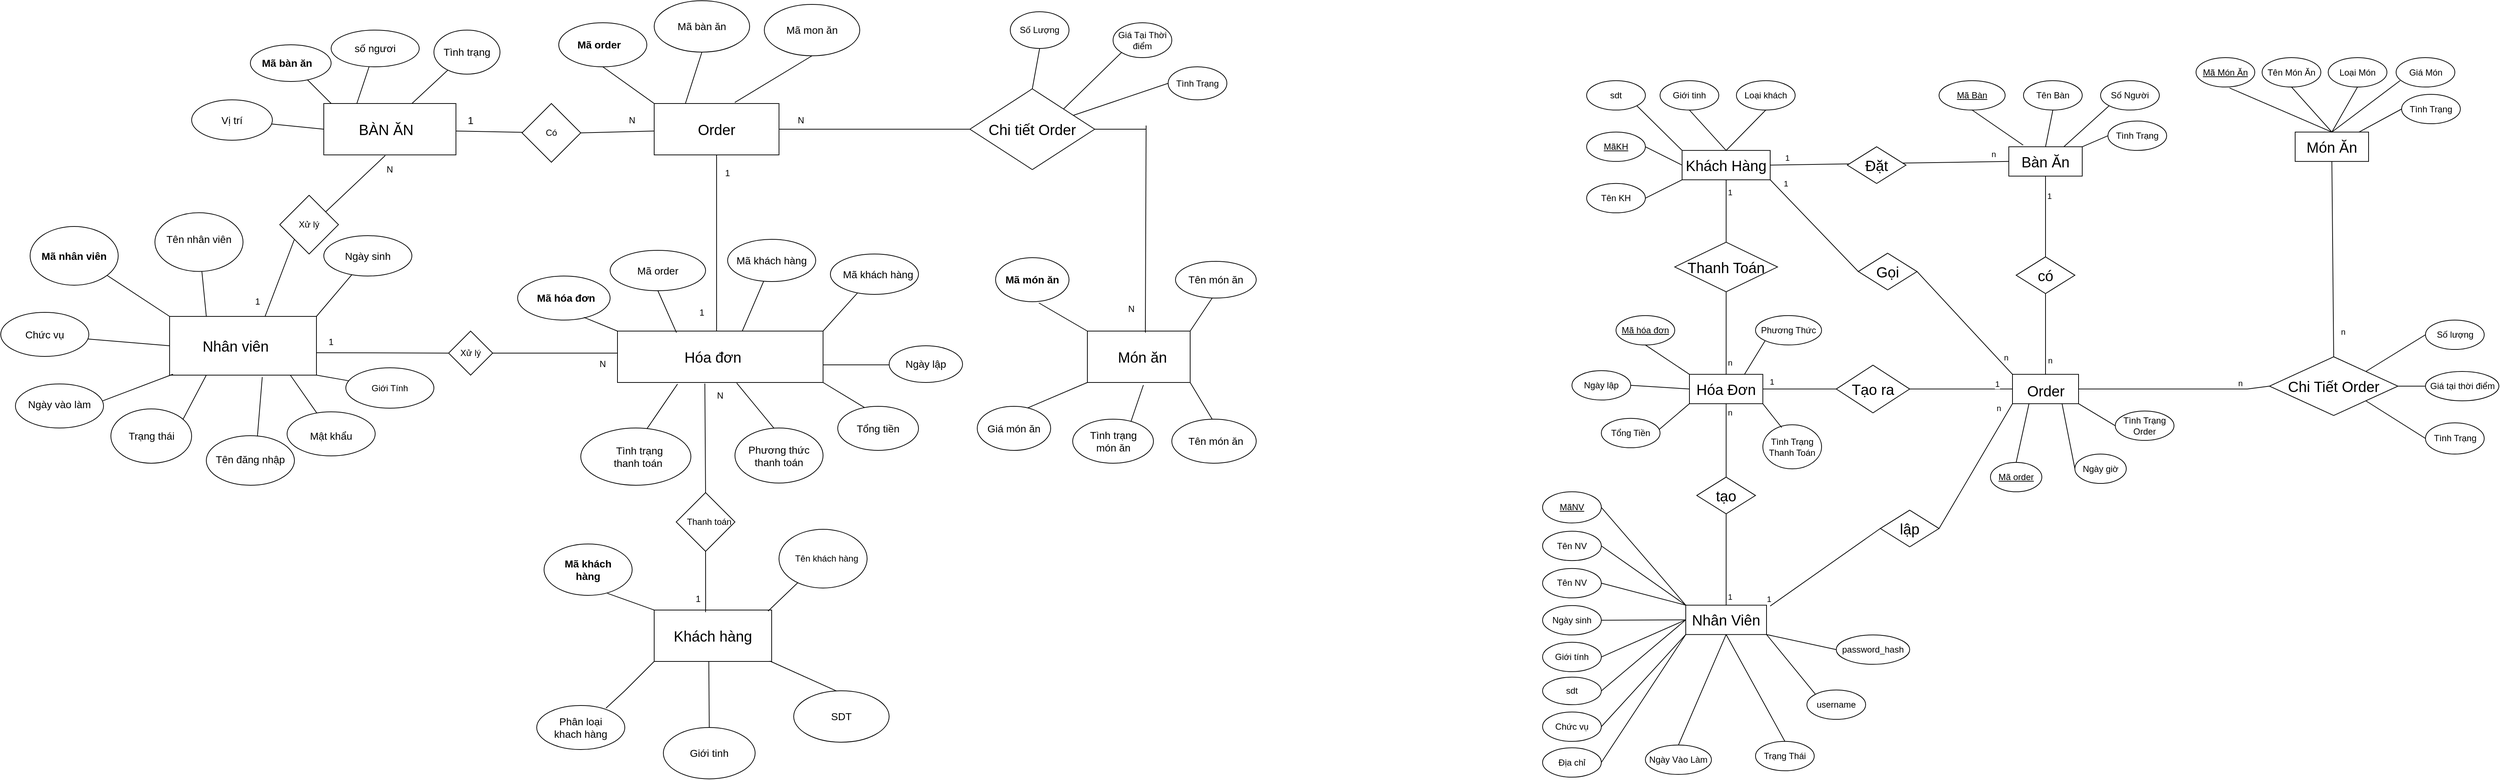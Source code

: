 <mxfile version="28.2.3">
  <diagram name="Trang-1" id="JXPl3eaOKa_HzqUFrxJ3">
    <mxGraphModel dx="3143" dy="1536" grid="1" gridSize="10" guides="1" tooltips="1" connect="1" arrows="1" fold="1" page="1" pageScale="1" pageWidth="827" pageHeight="1169" math="0" shadow="0">
      <root>
        <mxCell id="0" />
        <mxCell id="1" parent="0" />
        <mxCell id="WbUG2JDpIYUgYPUC40lG-2" value="Có" style="rhombus;whiteSpace=wrap;html=1;" vertex="1" parent="1">
          <mxGeometry x="-110" y="360" width="80" height="80" as="geometry" />
        </mxCell>
        <mxCell id="GSXWedd1HvwICMNgV6Qd-1" value="" style="rounded=0;whiteSpace=wrap;html=1;" parent="1" vertex="1">
          <mxGeometry x="-380" y="360" width="180" height="70" as="geometry" />
        </mxCell>
        <mxCell id="GSXWedd1HvwICMNgV6Qd-2" value="BÀN ĂN" style="text;html=1;align=center;verticalAlign=middle;whiteSpace=wrap;rounded=0;fontSize=20;" parent="1" vertex="1">
          <mxGeometry x="-360" y="380" width="130" height="30" as="geometry" />
        </mxCell>
        <mxCell id="GSXWedd1HvwICMNgV6Qd-3" value="" style="endArrow=none;html=1;rounded=0;exitX=0.056;exitY=0;exitDx=0;exitDy=0;exitPerimeter=0;" parent="1" source="GSXWedd1HvwICMNgV6Qd-1" target="GSXWedd1HvwICMNgV6Qd-4" edge="1">
          <mxGeometry width="50" height="50" relative="1" as="geometry">
            <mxPoint x="-110" y="460" as="sourcePoint" />
            <mxPoint x="-400" y="320" as="targetPoint" />
          </mxGeometry>
        </mxCell>
        <mxCell id="GSXWedd1HvwICMNgV6Qd-4" value="" style="ellipse;whiteSpace=wrap;html=1;" parent="1" vertex="1">
          <mxGeometry x="-480" y="280" width="110" height="50" as="geometry" />
        </mxCell>
        <mxCell id="GSXWedd1HvwICMNgV6Qd-5" value="" style="endArrow=none;html=1;rounded=0;exitX=0.25;exitY=0;exitDx=0;exitDy=0;" parent="1" source="GSXWedd1HvwICMNgV6Qd-1" target="GSXWedd1HvwICMNgV6Qd-6" edge="1">
          <mxGeometry width="50" height="50" relative="1" as="geometry">
            <mxPoint x="-110" y="460" as="sourcePoint" />
            <mxPoint x="-310" y="300" as="targetPoint" />
          </mxGeometry>
        </mxCell>
        <mxCell id="GSXWedd1HvwICMNgV6Qd-6" value="" style="ellipse;whiteSpace=wrap;html=1;" parent="1" vertex="1">
          <mxGeometry x="-370" y="260" width="120" height="50" as="geometry" />
        </mxCell>
        <mxCell id="GSXWedd1HvwICMNgV6Qd-7" value="số ngươi" style="text;html=1;align=center;verticalAlign=middle;whiteSpace=wrap;rounded=0;fontSize=14;" parent="1" vertex="1">
          <mxGeometry x="-350" y="270" width="80" height="30" as="geometry" />
        </mxCell>
        <mxCell id="GSXWedd1HvwICMNgV6Qd-8" value="Mã bàn ăn" style="text;html=1;align=center;verticalAlign=middle;whiteSpace=wrap;rounded=0;fontSize=14;fontStyle=1" parent="1" vertex="1">
          <mxGeometry x="-470" y="290" width="80" height="30" as="geometry" />
        </mxCell>
        <mxCell id="GSXWedd1HvwICMNgV6Qd-9" value="" style="endArrow=none;html=1;rounded=0;exitX=0.667;exitY=0;exitDx=0;exitDy=0;exitPerimeter=0;" parent="1" source="GSXWedd1HvwICMNgV6Qd-1" target="GSXWedd1HvwICMNgV6Qd-10" edge="1">
          <mxGeometry width="50" height="50" relative="1" as="geometry">
            <mxPoint x="-110" y="460" as="sourcePoint" />
            <mxPoint x="-220" y="300" as="targetPoint" />
          </mxGeometry>
        </mxCell>
        <mxCell id="GSXWedd1HvwICMNgV6Qd-10" value="" style="ellipse;whiteSpace=wrap;html=1;" parent="1" vertex="1">
          <mxGeometry x="-230" y="260" width="90" height="60" as="geometry" />
        </mxCell>
        <mxCell id="GSXWedd1HvwICMNgV6Qd-11" value="Tình trạng" style="text;html=1;align=center;verticalAlign=middle;whiteSpace=wrap;rounded=0;fontSize=14;" parent="1" vertex="1">
          <mxGeometry x="-220" y="275" width="70" height="30" as="geometry" />
        </mxCell>
        <mxCell id="GSXWedd1HvwICMNgV6Qd-12" value="" style="endArrow=none;html=1;rounded=0;exitX=0;exitY=0.5;exitDx=0;exitDy=0;" parent="1" source="GSXWedd1HvwICMNgV6Qd-1" target="GSXWedd1HvwICMNgV6Qd-13" edge="1">
          <mxGeometry width="50" height="50" relative="1" as="geometry">
            <mxPoint x="-110" y="460" as="sourcePoint" />
            <mxPoint x="-470" y="395" as="targetPoint" />
          </mxGeometry>
        </mxCell>
        <mxCell id="GSXWedd1HvwICMNgV6Qd-13" value="" style="ellipse;whiteSpace=wrap;html=1;" parent="1" vertex="1">
          <mxGeometry x="-560" y="355" width="110" height="55" as="geometry" />
        </mxCell>
        <mxCell id="GSXWedd1HvwICMNgV6Qd-14" value="Vị trí" style="text;html=1;align=center;verticalAlign=middle;whiteSpace=wrap;rounded=0;fontSize=14;" parent="1" vertex="1">
          <mxGeometry x="-535" y="367.5" width="60" height="30" as="geometry" />
        </mxCell>
        <mxCell id="GSXWedd1HvwICMNgV6Qd-15" value="" style="endArrow=none;html=1;rounded=0;exitX=1;exitY=0.5;exitDx=0;exitDy=0;" parent="1" edge="1" source="WbUG2JDpIYUgYPUC40lG-2">
          <mxGeometry width="50" height="50" relative="1" as="geometry">
            <mxPoint x="-200" y="397.5" as="sourcePoint" />
            <mxPoint x="70" y="397.5" as="targetPoint" />
          </mxGeometry>
        </mxCell>
        <mxCell id="GSXWedd1HvwICMNgV6Qd-16" value="" style="rounded=0;whiteSpace=wrap;html=1;" parent="1" vertex="1">
          <mxGeometry x="70" y="360" width="170" height="70" as="geometry" />
        </mxCell>
        <mxCell id="GSXWedd1HvwICMNgV6Qd-17" value="" style="endArrow=none;html=1;rounded=0;entryX=0;entryY=0;entryDx=0;entryDy=0;exitX=0.5;exitY=1;exitDx=0;exitDy=0;" parent="1" source="GSXWedd1HvwICMNgV6Qd-18" target="GSXWedd1HvwICMNgV6Qd-16" edge="1">
          <mxGeometry width="50" height="50" relative="1" as="geometry">
            <mxPoint x="20" y="290" as="sourcePoint" />
            <mxPoint x="60" y="430" as="targetPoint" />
          </mxGeometry>
        </mxCell>
        <mxCell id="GSXWedd1HvwICMNgV6Qd-18" value="" style="ellipse;whiteSpace=wrap;html=1;" parent="1" vertex="1">
          <mxGeometry x="-60" y="250" width="120" height="60" as="geometry" />
        </mxCell>
        <mxCell id="GSXWedd1HvwICMNgV6Qd-19" value="Mã order" style="text;html=1;align=center;verticalAlign=middle;whiteSpace=wrap;rounded=0;fontSize=14;fontStyle=1" parent="1" vertex="1">
          <mxGeometry x="-40" y="265" width="70" height="30" as="geometry" />
        </mxCell>
        <mxCell id="GSXWedd1HvwICMNgV6Qd-20" value="" style="endArrow=none;html=1;rounded=0;entryX=0.25;entryY=0;entryDx=0;entryDy=0;exitX=0.5;exitY=1;exitDx=0;exitDy=0;" parent="1" source="GSXWedd1HvwICMNgV6Qd-21" target="GSXWedd1HvwICMNgV6Qd-16" edge="1">
          <mxGeometry width="50" height="50" relative="1" as="geometry">
            <mxPoint x="113" y="270" as="sourcePoint" />
            <mxPoint x="60" y="430" as="targetPoint" />
          </mxGeometry>
        </mxCell>
        <mxCell id="GSXWedd1HvwICMNgV6Qd-21" value="" style="ellipse;whiteSpace=wrap;html=1;" parent="1" vertex="1">
          <mxGeometry x="70" y="220" width="130" height="70" as="geometry" />
        </mxCell>
        <mxCell id="GSXWedd1HvwICMNgV6Qd-22" value="Mã bàn ăn" style="text;html=1;align=center;verticalAlign=middle;whiteSpace=wrap;rounded=0;fontSize=14;" parent="1" vertex="1">
          <mxGeometry x="90" y="240" width="90" height="30" as="geometry" />
        </mxCell>
        <mxCell id="GSXWedd1HvwICMNgV6Qd-23" value="Order" style="text;html=1;align=center;verticalAlign=middle;whiteSpace=wrap;rounded=0;fontSize=20;" parent="1" vertex="1">
          <mxGeometry x="90" y="380" width="130" height="30" as="geometry" />
        </mxCell>
        <mxCell id="GSXWedd1HvwICMNgV6Qd-24" value="" style="endArrow=none;html=1;rounded=0;exitX=0.646;exitY=-0.02;exitDx=0;exitDy=0;exitPerimeter=0;entryX=0.5;entryY=1;entryDx=0;entryDy=0;" parent="1" source="GSXWedd1HvwICMNgV6Qd-16" target="GSXWedd1HvwICMNgV6Qd-25" edge="1">
          <mxGeometry width="50" height="50" relative="1" as="geometry">
            <mxPoint x="30" y="460" as="sourcePoint" />
            <mxPoint x="250" y="290" as="targetPoint" />
          </mxGeometry>
        </mxCell>
        <mxCell id="GSXWedd1HvwICMNgV6Qd-25" value="" style="ellipse;whiteSpace=wrap;html=1;" parent="1" vertex="1">
          <mxGeometry x="220" y="225" width="130" height="70" as="geometry" />
        </mxCell>
        <mxCell id="GSXWedd1HvwICMNgV6Qd-26" value="1" style="text;html=1;align=center;verticalAlign=middle;whiteSpace=wrap;rounded=0;fontSize=14;" parent="1" vertex="1">
          <mxGeometry x="-210" y="367.5" width="60" height="30" as="geometry" />
        </mxCell>
        <mxCell id="GSXWedd1HvwICMNgV6Qd-27" value="N" style="text;html=1;align=center;verticalAlign=middle;whiteSpace=wrap;rounded=0;" parent="1" vertex="1">
          <mxGeometry x="10" y="367.5" width="60" height="30" as="geometry" />
        </mxCell>
        <mxCell id="GSXWedd1HvwICMNgV6Qd-28" value="Mã mon ăn" style="text;html=1;align=center;verticalAlign=middle;whiteSpace=wrap;rounded=0;fontSize=14;" parent="1" vertex="1">
          <mxGeometry x="235" y="245" width="100" height="30" as="geometry" />
        </mxCell>
        <mxCell id="GSXWedd1HvwICMNgV6Qd-29" value="" style="endArrow=none;html=1;rounded=0;entryX=0.5;entryY=1;entryDx=0;entryDy=0;" parent="1" target="GSXWedd1HvwICMNgV6Qd-16" edge="1">
          <mxGeometry width="50" height="50" relative="1" as="geometry">
            <mxPoint x="155" y="670" as="sourcePoint" />
            <mxPoint x="90" y="590" as="targetPoint" />
          </mxGeometry>
        </mxCell>
        <mxCell id="GSXWedd1HvwICMNgV6Qd-30" value="" style="rounded=0;whiteSpace=wrap;html=1;" parent="1" vertex="1">
          <mxGeometry x="20" y="670" width="280" height="70" as="geometry" />
        </mxCell>
        <mxCell id="GSXWedd1HvwICMNgV6Qd-31" value="Hóa đơn" style="text;html=1;align=center;verticalAlign=middle;whiteSpace=wrap;rounded=0;fontSize=20;" parent="1" vertex="1">
          <mxGeometry x="90" y="690" width="120" height="30" as="geometry" />
        </mxCell>
        <mxCell id="GSXWedd1HvwICMNgV6Qd-32" value="" style="endArrow=none;html=1;rounded=0;exitX=1;exitY=0.5;exitDx=0;exitDy=0;" parent="1" source="GSXWedd1HvwICMNgV6Qd-16" edge="1">
          <mxGeometry width="50" height="50" relative="1" as="geometry">
            <mxPoint x="330" y="460" as="sourcePoint" />
            <mxPoint x="500" y="395" as="targetPoint" />
          </mxGeometry>
        </mxCell>
        <mxCell id="GSXWedd1HvwICMNgV6Qd-33" value="" style="rhombus;whiteSpace=wrap;html=1;" parent="1" vertex="1">
          <mxGeometry x="500" y="340" width="170" height="110" as="geometry" />
        </mxCell>
        <mxCell id="GSXWedd1HvwICMNgV6Qd-34" value="Chi tiết Order" style="text;html=1;align=center;verticalAlign=middle;whiteSpace=wrap;rounded=0;fontSize=20;" parent="1" vertex="1">
          <mxGeometry x="520" y="380" width="130" height="30" as="geometry" />
        </mxCell>
        <mxCell id="GSXWedd1HvwICMNgV6Qd-35" value="" style="rounded=0;whiteSpace=wrap;html=1;" parent="1" vertex="1">
          <mxGeometry x="660" y="670" width="140" height="70" as="geometry" />
        </mxCell>
        <mxCell id="GSXWedd1HvwICMNgV6Qd-36" value="Món ăn" style="text;html=1;align=center;verticalAlign=middle;whiteSpace=wrap;rounded=0;fontSize=20;" parent="1" vertex="1">
          <mxGeometry x="690" y="690" width="90" height="30" as="geometry" />
        </mxCell>
        <mxCell id="GSXWedd1HvwICMNgV6Qd-37" value="" style="endArrow=none;html=1;rounded=0;entryX=1;entryY=0.5;entryDx=0;entryDy=0;" parent="1" target="GSXWedd1HvwICMNgV6Qd-33" edge="1">
          <mxGeometry width="50" height="50" relative="1" as="geometry">
            <mxPoint x="740" y="395" as="sourcePoint" />
            <mxPoint x="430" y="530" as="targetPoint" />
          </mxGeometry>
        </mxCell>
        <mxCell id="GSXWedd1HvwICMNgV6Qd-38" value="" style="endArrow=none;html=1;rounded=0;exitX=0.564;exitY=0.031;exitDx=0;exitDy=0;exitPerimeter=0;" parent="1" source="GSXWedd1HvwICMNgV6Qd-35" edge="1">
          <mxGeometry width="50" height="50" relative="1" as="geometry">
            <mxPoint x="380" y="580" as="sourcePoint" />
            <mxPoint x="740" y="390" as="targetPoint" />
          </mxGeometry>
        </mxCell>
        <mxCell id="GSXWedd1HvwICMNgV6Qd-39" value="" style="endArrow=none;html=1;rounded=0;entryX=0;entryY=0;entryDx=0;entryDy=0;exitX=0.589;exitY=1.027;exitDx=0;exitDy=0;exitPerimeter=0;" parent="1" source="GSXWedd1HvwICMNgV6Qd-40" target="GSXWedd1HvwICMNgV6Qd-35" edge="1">
          <mxGeometry width="50" height="50" relative="1" as="geometry">
            <mxPoint x="590" y="590" as="sourcePoint" />
            <mxPoint x="670" y="680" as="targetPoint" />
          </mxGeometry>
        </mxCell>
        <mxCell id="GSXWedd1HvwICMNgV6Qd-40" value="" style="ellipse;whiteSpace=wrap;html=1;" parent="1" vertex="1">
          <mxGeometry x="535" y="570" width="100" height="60" as="geometry" />
        </mxCell>
        <mxCell id="GSXWedd1HvwICMNgV6Qd-41" value="Mã món ăn" style="text;html=1;align=center;verticalAlign=middle;whiteSpace=wrap;rounded=0;fontSize=14;fontStyle=1" parent="1" vertex="1">
          <mxGeometry x="540" y="590" width="90" height="20" as="geometry" />
        </mxCell>
        <mxCell id="GSXWedd1HvwICMNgV6Qd-42" value="" style="endArrow=none;html=1;rounded=0;entryX=1;entryY=0;entryDx=0;entryDy=0;exitX=0.455;exitY=1;exitDx=0;exitDy=0;exitPerimeter=0;" parent="1" source="GSXWedd1HvwICMNgV6Qd-43" target="GSXWedd1HvwICMNgV6Qd-35" edge="1">
          <mxGeometry width="50" height="50" relative="1" as="geometry">
            <mxPoint x="820" y="630" as="sourcePoint" />
            <mxPoint x="670" y="680" as="targetPoint" />
          </mxGeometry>
        </mxCell>
        <mxCell id="GSXWedd1HvwICMNgV6Qd-43" value="" style="ellipse;whiteSpace=wrap;html=1;" parent="1" vertex="1">
          <mxGeometry x="780" y="575" width="110" height="50" as="geometry" />
        </mxCell>
        <mxCell id="GSXWedd1HvwICMNgV6Qd-44" value="Tên món ăn" style="text;html=1;align=center;verticalAlign=middle;whiteSpace=wrap;rounded=0;fontSize=14;" parent="1" vertex="1">
          <mxGeometry x="790" y="585" width="90" height="30" as="geometry" />
        </mxCell>
        <mxCell id="GSXWedd1HvwICMNgV6Qd-45" value="" style="endArrow=none;html=1;rounded=0;entryX=1;entryY=1;entryDx=0;entryDy=0;" parent="1" target="GSXWedd1HvwICMNgV6Qd-35" edge="1">
          <mxGeometry width="50" height="50" relative="1" as="geometry">
            <mxPoint x="830" y="790" as="sourcePoint" />
            <mxPoint x="670" y="680" as="targetPoint" />
          </mxGeometry>
        </mxCell>
        <mxCell id="GSXWedd1HvwICMNgV6Qd-46" value="" style="ellipse;whiteSpace=wrap;html=1;" parent="1" vertex="1">
          <mxGeometry x="775" y="790" width="115" height="60" as="geometry" />
        </mxCell>
        <mxCell id="GSXWedd1HvwICMNgV6Qd-47" value="Tên món ăn" style="text;html=1;align=center;verticalAlign=middle;whiteSpace=wrap;rounded=0;fontSize=14;" parent="1" vertex="1">
          <mxGeometry x="790" y="805" width="90" height="30" as="geometry" />
        </mxCell>
        <mxCell id="GSXWedd1HvwICMNgV6Qd-48" value="" style="endArrow=none;html=1;rounded=0;entryX=0.545;entryY=1.05;entryDx=0;entryDy=0;entryPerimeter=0;exitX=0.713;exitY=0.098;exitDx=0;exitDy=0;exitPerimeter=0;" parent="1" source="GSXWedd1HvwICMNgV6Qd-49" target="GSXWedd1HvwICMNgV6Qd-35" edge="1">
          <mxGeometry width="50" height="50" relative="1" as="geometry">
            <mxPoint x="730" y="810" as="sourcePoint" />
            <mxPoint x="640" y="680" as="targetPoint" />
          </mxGeometry>
        </mxCell>
        <mxCell id="GSXWedd1HvwICMNgV6Qd-49" value="" style="ellipse;whiteSpace=wrap;html=1;" parent="1" vertex="1">
          <mxGeometry x="640" y="790" width="110" height="60" as="geometry" />
        </mxCell>
        <mxCell id="GSXWedd1HvwICMNgV6Qd-50" value="Tình trạng món ăn" style="text;html=1;align=center;verticalAlign=middle;whiteSpace=wrap;rounded=0;fontSize=14;" parent="1" vertex="1">
          <mxGeometry x="657.5" y="807.5" width="75" height="25" as="geometry" />
        </mxCell>
        <mxCell id="GSXWedd1HvwICMNgV6Qd-51" value="" style="endArrow=none;html=1;rounded=0;entryX=0;entryY=1;entryDx=0;entryDy=0;exitX=0.663;exitY=0.053;exitDx=0;exitDy=0;exitPerimeter=0;" parent="1" source="GSXWedd1HvwICMNgV6Qd-52" target="GSXWedd1HvwICMNgV6Qd-35" edge="1">
          <mxGeometry width="50" height="50" relative="1" as="geometry">
            <mxPoint x="580" y="780" as="sourcePoint" />
            <mxPoint x="640" y="680" as="targetPoint" />
          </mxGeometry>
        </mxCell>
        <mxCell id="GSXWedd1HvwICMNgV6Qd-52" value="" style="ellipse;whiteSpace=wrap;html=1;" parent="1" vertex="1">
          <mxGeometry x="510" y="772.5" width="100" height="60" as="geometry" />
        </mxCell>
        <mxCell id="GSXWedd1HvwICMNgV6Qd-53" value="Giá món ăn" style="text;html=1;align=center;verticalAlign=middle;whiteSpace=wrap;rounded=0;fontSize=14;" parent="1" vertex="1">
          <mxGeometry x="520" y="787.5" width="80" height="30" as="geometry" />
        </mxCell>
        <mxCell id="GSXWedd1HvwICMNgV6Qd-54" value="N" style="text;html=1;align=center;verticalAlign=middle;whiteSpace=wrap;rounded=0;" parent="1" vertex="1">
          <mxGeometry x="240" y="367.5" width="60" height="30" as="geometry" />
        </mxCell>
        <mxCell id="GSXWedd1HvwICMNgV6Qd-55" value="N" style="text;html=1;align=center;verticalAlign=middle;whiteSpace=wrap;rounded=0;" parent="1" vertex="1">
          <mxGeometry x="690" y="625" width="60" height="30" as="geometry" />
        </mxCell>
        <mxCell id="GSXWedd1HvwICMNgV6Qd-56" value="" style="ellipse;whiteSpace=wrap;html=1;" parent="1" vertex="1">
          <mxGeometry x="-116" y="595" width="126" height="60" as="geometry" />
        </mxCell>
        <mxCell id="GSXWedd1HvwICMNgV6Qd-57" value="" style="endArrow=none;html=1;rounded=0;entryX=0;entryY=0;entryDx=0;entryDy=0;exitX=0.717;exitY=0.938;exitDx=0;exitDy=0;exitPerimeter=0;" parent="1" source="GSXWedd1HvwICMNgV6Qd-56" target="GSXWedd1HvwICMNgV6Qd-30" edge="1">
          <mxGeometry width="50" height="50" relative="1" as="geometry">
            <mxPoint x="-80" y="710" as="sourcePoint" />
            <mxPoint x="-30" y="660" as="targetPoint" />
          </mxGeometry>
        </mxCell>
        <mxCell id="GSXWedd1HvwICMNgV6Qd-58" value="Mã hóa đơn" style="text;html=1;align=center;verticalAlign=middle;whiteSpace=wrap;rounded=0;fontSize=14;fontStyle=1" parent="1" vertex="1">
          <mxGeometry x="-100" y="610" width="100" height="30" as="geometry" />
        </mxCell>
        <mxCell id="GSXWedd1HvwICMNgV6Qd-59" value="" style="rounded=0;whiteSpace=wrap;html=1;" parent="1" vertex="1">
          <mxGeometry x="-590" y="650" width="200" height="80" as="geometry" />
        </mxCell>
        <mxCell id="GSXWedd1HvwICMNgV6Qd-60" value="Nhân viên" style="text;html=1;align=center;verticalAlign=middle;whiteSpace=wrap;rounded=0;fontSize=20;" parent="1" vertex="1">
          <mxGeometry x="-570" y="675" width="140" height="30" as="geometry" />
        </mxCell>
        <mxCell id="GSXWedd1HvwICMNgV6Qd-61" value="" style="endArrow=none;html=1;rounded=0;entryX=0.287;entryY=0.031;entryDx=0;entryDy=0;entryPerimeter=0;exitX=0.5;exitY=1;exitDx=0;exitDy=0;" parent="1" source="GSXWedd1HvwICMNgV6Qd-62" target="GSXWedd1HvwICMNgV6Qd-30" edge="1">
          <mxGeometry width="50" height="50" relative="1" as="geometry">
            <mxPoint x="90" y="600" as="sourcePoint" />
            <mxPoint x="50" y="650" as="targetPoint" />
          </mxGeometry>
        </mxCell>
        <mxCell id="GSXWedd1HvwICMNgV6Qd-62" value="" style="ellipse;whiteSpace=wrap;html=1;" parent="1" vertex="1">
          <mxGeometry x="10" y="560" width="130" height="55" as="geometry" />
        </mxCell>
        <mxCell id="GSXWedd1HvwICMNgV6Qd-63" value="Mã order" style="text;html=1;align=center;verticalAlign=middle;whiteSpace=wrap;rounded=0;fontSize=14;" parent="1" vertex="1">
          <mxGeometry x="45" y="572.5" width="60" height="30" as="geometry" />
        </mxCell>
        <mxCell id="GSXWedd1HvwICMNgV6Qd-64" value="" style="endArrow=none;html=1;rounded=0;exitX=0.607;exitY=0;exitDx=0;exitDy=0;exitPerimeter=0;" parent="1" source="GSXWedd1HvwICMNgV6Qd-30" edge="1">
          <mxGeometry width="50" height="50" relative="1" as="geometry">
            <mxPoint x="150" y="670" as="sourcePoint" />
            <mxPoint x="220" y="600" as="targetPoint" />
          </mxGeometry>
        </mxCell>
        <mxCell id="GSXWedd1HvwICMNgV6Qd-65" value="" style="ellipse;whiteSpace=wrap;html=1;" parent="1" vertex="1">
          <mxGeometry x="170" y="545" width="120" height="57.5" as="geometry" />
        </mxCell>
        <mxCell id="GSXWedd1HvwICMNgV6Qd-66" value="Mã khách hàng" style="text;html=1;align=center;verticalAlign=middle;whiteSpace=wrap;rounded=0;fontSize=14;" parent="1" vertex="1">
          <mxGeometry x="180" y="558.75" width="100" height="30" as="geometry" />
        </mxCell>
        <mxCell id="GSXWedd1HvwICMNgV6Qd-67" value="" style="endArrow=none;html=1;rounded=0;exitX=1;exitY=0;exitDx=0;exitDy=0;" parent="1" source="GSXWedd1HvwICMNgV6Qd-30" target="GSXWedd1HvwICMNgV6Qd-68" edge="1">
          <mxGeometry width="50" height="50" relative="1" as="geometry">
            <mxPoint x="130" y="700" as="sourcePoint" />
            <mxPoint x="340" y="620" as="targetPoint" />
          </mxGeometry>
        </mxCell>
        <mxCell id="GSXWedd1HvwICMNgV6Qd-68" value="" style="ellipse;whiteSpace=wrap;html=1;" parent="1" vertex="1">
          <mxGeometry x="310" y="565" width="120" height="55" as="geometry" />
        </mxCell>
        <mxCell id="GSXWedd1HvwICMNgV6Qd-69" value="Mã khách hàng" style="text;html=1;align=center;verticalAlign=middle;whiteSpace=wrap;rounded=0;fontSize=14;" parent="1" vertex="1">
          <mxGeometry x="320" y="577.5" width="110" height="30" as="geometry" />
        </mxCell>
        <mxCell id="GSXWedd1HvwICMNgV6Qd-70" value="" style="endArrow=none;html=1;rounded=0;exitX=1;exitY=0.657;exitDx=0;exitDy=0;exitPerimeter=0;" parent="1" source="GSXWedd1HvwICMNgV6Qd-30" edge="1">
          <mxGeometry width="50" height="50" relative="1" as="geometry">
            <mxPoint x="330" y="710" as="sourcePoint" />
            <mxPoint x="390" y="716" as="targetPoint" />
          </mxGeometry>
        </mxCell>
        <mxCell id="GSXWedd1HvwICMNgV6Qd-71" value="" style="ellipse;whiteSpace=wrap;html=1;" parent="1" vertex="1">
          <mxGeometry x="390" y="690" width="100" height="50" as="geometry" />
        </mxCell>
        <mxCell id="GSXWedd1HvwICMNgV6Qd-72" value="Ngày lập" style="text;html=1;align=center;verticalAlign=middle;whiteSpace=wrap;rounded=0;fontSize=14;" parent="1" vertex="1">
          <mxGeometry x="410" y="700" width="60" height="30" as="geometry" />
        </mxCell>
        <mxCell id="GSXWedd1HvwICMNgV6Qd-73" value="" style="endArrow=none;html=1;rounded=0;entryX=0.292;entryY=1.031;entryDx=0;entryDy=0;entryPerimeter=0;exitX=0.598;exitY=0.022;exitDx=0;exitDy=0;exitPerimeter=0;" parent="1" source="GSXWedd1HvwICMNgV6Qd-74" target="GSXWedd1HvwICMNgV6Qd-30" edge="1">
          <mxGeometry width="50" height="50" relative="1" as="geometry">
            <mxPoint x="60" y="820" as="sourcePoint" />
            <mxPoint x="180" y="760" as="targetPoint" />
          </mxGeometry>
        </mxCell>
        <mxCell id="GSXWedd1HvwICMNgV6Qd-74" value="" style="ellipse;whiteSpace=wrap;html=1;" parent="1" vertex="1">
          <mxGeometry x="-30" y="802" width="150" height="78" as="geometry" />
        </mxCell>
        <mxCell id="GSXWedd1HvwICMNgV6Qd-75" value="Tình trạng thanh toán&amp;nbsp;" style="text;html=1;align=center;verticalAlign=middle;whiteSpace=wrap;rounded=0;fontSize=14;" parent="1" vertex="1">
          <mxGeometry y="826" width="100" height="30" as="geometry" />
        </mxCell>
        <mxCell id="GSXWedd1HvwICMNgV6Qd-76" value="" style="endArrow=none;html=1;rounded=0;entryX=0.58;entryY=1.012;entryDx=0;entryDy=0;entryPerimeter=0;exitX=0.447;exitY=0.013;exitDx=0;exitDy=0;exitPerimeter=0;" parent="1" source="GSXWedd1HvwICMNgV6Qd-77" target="GSXWedd1HvwICMNgV6Qd-30" edge="1">
          <mxGeometry width="50" height="50" relative="1" as="geometry">
            <mxPoint x="190" y="820" as="sourcePoint" />
            <mxPoint x="180" y="760" as="targetPoint" />
          </mxGeometry>
        </mxCell>
        <mxCell id="GSXWedd1HvwICMNgV6Qd-77" value="" style="ellipse;whiteSpace=wrap;html=1;" parent="1" vertex="1">
          <mxGeometry x="180" y="802" width="120" height="75" as="geometry" />
        </mxCell>
        <mxCell id="GSXWedd1HvwICMNgV6Qd-78" value="Phương thức thanh toán" style="text;html=1;align=center;verticalAlign=middle;whiteSpace=wrap;rounded=0;fontSize=14;" parent="1" vertex="1">
          <mxGeometry x="190" y="827.5" width="100" height="24" as="geometry" />
        </mxCell>
        <mxCell id="GSXWedd1HvwICMNgV6Qd-79" value="" style="rounded=0;whiteSpace=wrap;html=1;" parent="1" vertex="1">
          <mxGeometry x="70" y="1050" width="160" height="70" as="geometry" />
        </mxCell>
        <mxCell id="GSXWedd1HvwICMNgV6Qd-80" value="1" style="text;html=1;align=center;verticalAlign=middle;whiteSpace=wrap;rounded=0;" parent="1" vertex="1">
          <mxGeometry x="105" y="630" width="60" height="30" as="geometry" />
        </mxCell>
        <mxCell id="GSXWedd1HvwICMNgV6Qd-81" value="1" style="text;html=1;align=center;verticalAlign=middle;whiteSpace=wrap;rounded=0;" parent="1" vertex="1">
          <mxGeometry x="140" y="440" width="60" height="30" as="geometry" />
        </mxCell>
        <mxCell id="GSXWedd1HvwICMNgV6Qd-82" value="" style="endArrow=none;html=1;rounded=0;entryX=1;entryY=1;entryDx=0;entryDy=0;exitX=0.364;exitY=0.064;exitDx=0;exitDy=0;exitPerimeter=0;" parent="1" source="GSXWedd1HvwICMNgV6Qd-83" target="GSXWedd1HvwICMNgV6Qd-30" edge="1">
          <mxGeometry width="50" height="50" relative="1" as="geometry">
            <mxPoint x="340" y="780" as="sourcePoint" />
            <mxPoint x="340" y="750" as="targetPoint" />
          </mxGeometry>
        </mxCell>
        <mxCell id="GSXWedd1HvwICMNgV6Qd-83" value="" style="ellipse;whiteSpace=wrap;html=1;" parent="1" vertex="1">
          <mxGeometry x="320" y="772.5" width="110" height="60" as="geometry" />
        </mxCell>
        <mxCell id="GSXWedd1HvwICMNgV6Qd-84" value="Tổng tiền" style="text;html=1;align=center;verticalAlign=middle;whiteSpace=wrap;rounded=0;fontSize=14;" parent="1" vertex="1">
          <mxGeometry x="330" y="787.5" width="90" height="30" as="geometry" />
        </mxCell>
        <mxCell id="GSXWedd1HvwICMNgV6Qd-85" value="Khách hàng" style="text;html=1;align=center;verticalAlign=middle;whiteSpace=wrap;rounded=0;fontSize=20;" parent="1" vertex="1">
          <mxGeometry x="90" y="1070" width="120" height="30" as="geometry" />
        </mxCell>
        <mxCell id="GSXWedd1HvwICMNgV6Qd-86" value="N" style="text;html=1;align=center;verticalAlign=middle;whiteSpace=wrap;rounded=0;" parent="1" vertex="1">
          <mxGeometry x="130" y="742.5" width="60" height="30" as="geometry" />
        </mxCell>
        <mxCell id="GSXWedd1HvwICMNgV6Qd-87" value="1" style="text;html=1;align=center;verticalAlign=middle;whiteSpace=wrap;rounded=0;" parent="1" vertex="1">
          <mxGeometry x="100" y="1020" width="60" height="30" as="geometry" />
        </mxCell>
        <mxCell id="GSXWedd1HvwICMNgV6Qd-88" value="" style="endArrow=none;html=1;rounded=0;entryX=0;entryY=0;entryDx=0;entryDy=0;exitX=0.719;exitY=0.96;exitDx=0;exitDy=0;exitPerimeter=0;" parent="1" source="GSXWedd1HvwICMNgV6Qd-89" target="GSXWedd1HvwICMNgV6Qd-79" edge="1">
          <mxGeometry width="50" height="50" relative="1" as="geometry">
            <mxPoint x="40" y="1010" as="sourcePoint" />
            <mxPoint x="100" y="1080" as="targetPoint" />
          </mxGeometry>
        </mxCell>
        <mxCell id="GSXWedd1HvwICMNgV6Qd-89" value="" style="ellipse;whiteSpace=wrap;html=1;" parent="1" vertex="1">
          <mxGeometry x="-80" y="960" width="120" height="70" as="geometry" />
        </mxCell>
        <mxCell id="GSXWedd1HvwICMNgV6Qd-90" value="" style="endArrow=none;html=1;rounded=0;entryX=0.425;entryY=1.021;entryDx=0;entryDy=0;entryPerimeter=0;" parent="1" target="GSXWedd1HvwICMNgV6Qd-30" edge="1">
          <mxGeometry width="50" height="50" relative="1" as="geometry">
            <mxPoint x="140" y="890" as="sourcePoint" />
            <mxPoint x="160" y="920" as="targetPoint" />
          </mxGeometry>
        </mxCell>
        <mxCell id="GSXWedd1HvwICMNgV6Qd-91" value="" style="rhombus;whiteSpace=wrap;html=1;" parent="1" vertex="1">
          <mxGeometry x="100" y="890" width="80" height="80" as="geometry" />
        </mxCell>
        <mxCell id="GSXWedd1HvwICMNgV6Qd-92" value="" style="endArrow=none;html=1;rounded=0;entryX=0.5;entryY=1;entryDx=0;entryDy=0;exitX=0.438;exitY=0.041;exitDx=0;exitDy=0;exitPerimeter=0;" parent="1" source="GSXWedd1HvwICMNgV6Qd-79" target="GSXWedd1HvwICMNgV6Qd-91" edge="1">
          <mxGeometry width="50" height="50" relative="1" as="geometry">
            <mxPoint x="80" y="960" as="sourcePoint" />
            <mxPoint x="130" y="910" as="targetPoint" />
          </mxGeometry>
        </mxCell>
        <mxCell id="GSXWedd1HvwICMNgV6Qd-93" value="Thanh toán" style="text;html=1;align=center;verticalAlign=middle;whiteSpace=wrap;rounded=0;" parent="1" vertex="1">
          <mxGeometry x="110" y="915" width="70" height="30" as="geometry" />
        </mxCell>
        <mxCell id="GSXWedd1HvwICMNgV6Qd-94" value="Mã khách hàng" style="text;html=1;align=center;verticalAlign=middle;whiteSpace=wrap;rounded=0;fontSize=14;fontStyle=1" parent="1" vertex="1">
          <mxGeometry x="-70" y="980" width="100" height="30" as="geometry" />
        </mxCell>
        <mxCell id="GSXWedd1HvwICMNgV6Qd-95" value="" style="endArrow=none;html=1;rounded=0;exitX=0.969;exitY=0.021;exitDx=0;exitDy=0;exitPerimeter=0;" parent="1" source="GSXWedd1HvwICMNgV6Qd-79" target="GSXWedd1HvwICMNgV6Qd-96" edge="1">
          <mxGeometry width="50" height="50" relative="1" as="geometry">
            <mxPoint x="200" y="1070" as="sourcePoint" />
            <mxPoint x="270" y="1010" as="targetPoint" />
          </mxGeometry>
        </mxCell>
        <mxCell id="GSXWedd1HvwICMNgV6Qd-96" value="" style="ellipse;whiteSpace=wrap;html=1;" parent="1" vertex="1">
          <mxGeometry x="240" y="940" width="120" height="80" as="geometry" />
        </mxCell>
        <mxCell id="GSXWedd1HvwICMNgV6Qd-97" value="Tên khách hàng" style="text;html=1;align=center;verticalAlign=middle;whiteSpace=wrap;rounded=0;" parent="1" vertex="1">
          <mxGeometry x="260" y="965" width="90" height="30" as="geometry" />
        </mxCell>
        <mxCell id="GSXWedd1HvwICMNgV6Qd-98" value="" style="endArrow=none;html=1;rounded=0;entryX=0.985;entryY=0.993;entryDx=0;entryDy=0;entryPerimeter=0;exitX=0.46;exitY=0.013;exitDx=0;exitDy=0;exitPerimeter=0;" parent="1" source="GSXWedd1HvwICMNgV6Qd-99" target="GSXWedd1HvwICMNgV6Qd-79" edge="1">
          <mxGeometry width="50" height="50" relative="1" as="geometry">
            <mxPoint x="270" y="1200" as="sourcePoint" />
            <mxPoint x="230" y="1110" as="targetPoint" />
          </mxGeometry>
        </mxCell>
        <mxCell id="GSXWedd1HvwICMNgV6Qd-99" value="" style="ellipse;whiteSpace=wrap;html=1;" parent="1" vertex="1">
          <mxGeometry x="260" y="1160" width="130" height="70" as="geometry" />
        </mxCell>
        <mxCell id="GSXWedd1HvwICMNgV6Qd-100" value="SDT" style="text;html=1;align=center;verticalAlign=middle;whiteSpace=wrap;rounded=0;fontSize=14;" parent="1" vertex="1">
          <mxGeometry x="295" y="1180" width="60" height="30" as="geometry" />
        </mxCell>
        <mxCell id="GSXWedd1HvwICMNgV6Qd-101" value="" style="endArrow=none;html=1;rounded=0;entryX=0.465;entryY=0.998;entryDx=0;entryDy=0;entryPerimeter=0;exitX=0.5;exitY=0;exitDx=0;exitDy=0;" parent="1" source="GSXWedd1HvwICMNgV6Qd-102" target="GSXWedd1HvwICMNgV6Qd-79" edge="1">
          <mxGeometry width="50" height="50" relative="1" as="geometry">
            <mxPoint x="144" y="1220" as="sourcePoint" />
            <mxPoint x="150" y="1160" as="targetPoint" />
          </mxGeometry>
        </mxCell>
        <mxCell id="GSXWedd1HvwICMNgV6Qd-102" value="" style="ellipse;whiteSpace=wrap;html=1;" parent="1" vertex="1">
          <mxGeometry x="82.5" y="1210" width="125" height="70" as="geometry" />
        </mxCell>
        <mxCell id="GSXWedd1HvwICMNgV6Qd-103" value="Giới tinh" style="text;html=1;align=center;verticalAlign=middle;whiteSpace=wrap;rounded=0;fontSize=14;" parent="1" vertex="1">
          <mxGeometry x="115" y="1230" width="60" height="30" as="geometry" />
        </mxCell>
        <mxCell id="GSXWedd1HvwICMNgV6Qd-104" value="" style="endArrow=none;html=1;rounded=0;entryX=0;entryY=1;entryDx=0;entryDy=0;exitX=0.786;exitY=0.061;exitDx=0;exitDy=0;exitPerimeter=0;" parent="1" source="GSXWedd1HvwICMNgV6Qd-105" target="GSXWedd1HvwICMNgV6Qd-79" edge="1">
          <mxGeometry width="50" height="50" relative="1" as="geometry">
            <mxPoint x="-10" y="1200" as="sourcePoint" />
            <mxPoint x="-10" y="1150" as="targetPoint" />
            <Array as="points">
              <mxPoint x="30" y="1160" />
            </Array>
          </mxGeometry>
        </mxCell>
        <mxCell id="GSXWedd1HvwICMNgV6Qd-105" value="" style="ellipse;whiteSpace=wrap;html=1;" parent="1" vertex="1">
          <mxGeometry x="-90" y="1180" width="120" height="60" as="geometry" />
        </mxCell>
        <mxCell id="GSXWedd1HvwICMNgV6Qd-106" value="Phân loại khach hàng" style="text;html=1;align=center;verticalAlign=middle;whiteSpace=wrap;rounded=0;fontSize=14;" parent="1" vertex="1">
          <mxGeometry x="-70" y="1195" width="80" height="30" as="geometry" />
        </mxCell>
        <mxCell id="GSXWedd1HvwICMNgV6Qd-107" value="" style="endArrow=none;html=1;rounded=0;exitX=1;exitY=0.618;exitDx=0;exitDy=0;exitPerimeter=0;" parent="1" source="GSXWedd1HvwICMNgV6Qd-59" edge="1">
          <mxGeometry width="50" height="50" relative="1" as="geometry">
            <mxPoint x="-200" y="740" as="sourcePoint" />
            <mxPoint x="-210" y="700" as="targetPoint" />
          </mxGeometry>
        </mxCell>
        <mxCell id="GSXWedd1HvwICMNgV6Qd-108" value="" style="rhombus;whiteSpace=wrap;html=1;" parent="1" vertex="1">
          <mxGeometry x="-210" y="670" width="60" height="60" as="geometry" />
        </mxCell>
        <mxCell id="GSXWedd1HvwICMNgV6Qd-109" value="" style="endArrow=none;html=1;rounded=0;exitX=1;exitY=0.5;exitDx=0;exitDy=0;entryX=0;entryY=0.429;entryDx=0;entryDy=0;entryPerimeter=0;" parent="1" source="GSXWedd1HvwICMNgV6Qd-108" target="GSXWedd1HvwICMNgV6Qd-30" edge="1">
          <mxGeometry width="50" height="50" relative="1" as="geometry">
            <mxPoint x="-140" y="720" as="sourcePoint" />
            <mxPoint x="-30" y="700" as="targetPoint" />
          </mxGeometry>
        </mxCell>
        <mxCell id="GSXWedd1HvwICMNgV6Qd-110" value="Xử lý" style="text;html=1;align=center;verticalAlign=middle;whiteSpace=wrap;rounded=0;" parent="1" vertex="1">
          <mxGeometry x="-210" y="685" width="60" height="30" as="geometry" />
        </mxCell>
        <mxCell id="GSXWedd1HvwICMNgV6Qd-111" value="1" style="text;html=1;align=center;verticalAlign=middle;whiteSpace=wrap;rounded=0;" parent="1" vertex="1">
          <mxGeometry x="-400" y="670" width="60" height="30" as="geometry" />
        </mxCell>
        <mxCell id="GSXWedd1HvwICMNgV6Qd-112" value="N" style="text;html=1;align=center;verticalAlign=middle;whiteSpace=wrap;rounded=0;" parent="1" vertex="1">
          <mxGeometry x="-30" y="700" width="60" height="30" as="geometry" />
        </mxCell>
        <mxCell id="GSXWedd1HvwICMNgV6Qd-113" value="" style="endArrow=none;html=1;rounded=0;exitX=0;exitY=0;exitDx=0;exitDy=0;entryX=0.869;entryY=0.828;entryDx=0;entryDy=0;entryPerimeter=0;" parent="1" source="GSXWedd1HvwICMNgV6Qd-59" target="GSXWedd1HvwICMNgV6Qd-120" edge="1">
          <mxGeometry width="50" height="50" relative="1" as="geometry">
            <mxPoint x="-380" y="550" as="sourcePoint" />
            <mxPoint x="-680" y="590" as="targetPoint" />
          </mxGeometry>
        </mxCell>
        <mxCell id="GSXWedd1HvwICMNgV6Qd-114" value="" style="endArrow=none;html=1;rounded=0;entryX=0.465;entryY=1.012;entryDx=0;entryDy=0;entryPerimeter=0;" parent="1" target="GSXWedd1HvwICMNgV6Qd-1" edge="1">
          <mxGeometry width="50" height="50" relative="1" as="geometry">
            <mxPoint x="-380" y="510" as="sourcePoint" />
            <mxPoint x="-420" y="460" as="targetPoint" />
          </mxGeometry>
        </mxCell>
        <mxCell id="GSXWedd1HvwICMNgV6Qd-115" value="" style="rhombus;whiteSpace=wrap;html=1;" parent="1" vertex="1">
          <mxGeometry x="-440" y="485" width="80" height="80" as="geometry" />
        </mxCell>
        <mxCell id="GSXWedd1HvwICMNgV6Qd-116" value="" style="endArrow=none;html=1;rounded=0;entryX=0;entryY=1;entryDx=0;entryDy=0;exitX=0.65;exitY=0;exitDx=0;exitDy=0;exitPerimeter=0;" parent="1" source="GSXWedd1HvwICMNgV6Qd-59" target="GSXWedd1HvwICMNgV6Qd-115" edge="1">
          <mxGeometry width="50" height="50" relative="1" as="geometry">
            <mxPoint x="-470" y="510" as="sourcePoint" />
            <mxPoint x="-420" y="460" as="targetPoint" />
          </mxGeometry>
        </mxCell>
        <mxCell id="GSXWedd1HvwICMNgV6Qd-117" value="Xử lý" style="text;html=1;align=center;verticalAlign=middle;whiteSpace=wrap;rounded=0;" parent="1" vertex="1">
          <mxGeometry x="-430" y="510" width="60" height="30" as="geometry" />
        </mxCell>
        <mxCell id="GSXWedd1HvwICMNgV6Qd-118" value="1" style="text;html=1;align=center;verticalAlign=middle;whiteSpace=wrap;rounded=0;" parent="1" vertex="1">
          <mxGeometry x="-500" y="615" width="60" height="30" as="geometry" />
        </mxCell>
        <mxCell id="GSXWedd1HvwICMNgV6Qd-119" value="N" style="text;html=1;align=center;verticalAlign=middle;whiteSpace=wrap;rounded=0;" parent="1" vertex="1">
          <mxGeometry x="-320" y="440" width="60" height="20" as="geometry" />
        </mxCell>
        <mxCell id="GSXWedd1HvwICMNgV6Qd-120" value="" style="ellipse;whiteSpace=wrap;html=1;" parent="1" vertex="1">
          <mxGeometry x="-780" y="527.5" width="120" height="80" as="geometry" />
        </mxCell>
        <mxCell id="GSXWedd1HvwICMNgV6Qd-121" value="Mã nhân viên" style="text;html=1;align=center;verticalAlign=middle;whiteSpace=wrap;rounded=0;fontSize=14;fontStyle=1" parent="1" vertex="1">
          <mxGeometry x="-770" y="552.5" width="100" height="30" as="geometry" />
        </mxCell>
        <mxCell id="GSXWedd1HvwICMNgV6Qd-122" value="" style="endArrow=none;html=1;rounded=0;exitX=0.25;exitY=0;exitDx=0;exitDy=0;" parent="1" source="GSXWedd1HvwICMNgV6Qd-59" target="GSXWedd1HvwICMNgV6Qd-123" edge="1">
          <mxGeometry width="50" height="50" relative="1" as="geometry">
            <mxPoint x="-420" y="700" as="sourcePoint" />
            <mxPoint x="-550" y="550" as="targetPoint" />
          </mxGeometry>
        </mxCell>
        <mxCell id="GSXWedd1HvwICMNgV6Qd-123" value="" style="ellipse;whiteSpace=wrap;html=1;" parent="1" vertex="1">
          <mxGeometry x="-610" y="508.75" width="120" height="80" as="geometry" />
        </mxCell>
        <mxCell id="GSXWedd1HvwICMNgV6Qd-124" value="Tên nhân viên" style="text;html=1;align=center;verticalAlign=middle;whiteSpace=wrap;rounded=0;fontSize=14;" parent="1" vertex="1">
          <mxGeometry x="-600" y="530" width="100" height="30" as="geometry" />
        </mxCell>
        <mxCell id="GSXWedd1HvwICMNgV6Qd-125" value="" style="endArrow=none;html=1;rounded=0;" parent="1" target="GSXWedd1HvwICMNgV6Qd-126" edge="1">
          <mxGeometry width="50" height="50" relative="1" as="geometry">
            <mxPoint x="-390" y="650" as="sourcePoint" />
            <mxPoint x="-360" y="590" as="targetPoint" />
          </mxGeometry>
        </mxCell>
        <mxCell id="GSXWedd1HvwICMNgV6Qd-126" value="" style="ellipse;whiteSpace=wrap;html=1;" parent="1" vertex="1">
          <mxGeometry x="-380" y="540" width="120" height="55" as="geometry" />
        </mxCell>
        <mxCell id="GSXWedd1HvwICMNgV6Qd-127" value="Ngày sinh" style="text;html=1;align=center;verticalAlign=middle;whiteSpace=wrap;rounded=0;fontSize=14;" parent="1" vertex="1">
          <mxGeometry x="-360" y="552.5" width="80" height="30" as="geometry" />
        </mxCell>
        <mxCell id="GSXWedd1HvwICMNgV6Qd-128" value="" style="endArrow=none;html=1;rounded=0;exitX=1;exitY=1;exitDx=0;exitDy=0;" parent="1" source="GSXWedd1HvwICMNgV6Qd-59" target="GSXWedd1HvwICMNgV6Qd-129" edge="1">
          <mxGeometry width="50" height="50" relative="1" as="geometry">
            <mxPoint x="-400" y="730" as="sourcePoint" />
            <mxPoint x="-340" y="740" as="targetPoint" />
          </mxGeometry>
        </mxCell>
        <mxCell id="GSXWedd1HvwICMNgV6Qd-129" value="" style="ellipse;whiteSpace=wrap;html=1;fontSize=14;" parent="1" vertex="1">
          <mxGeometry x="-350" y="720" width="120" height="55" as="geometry" />
        </mxCell>
        <mxCell id="GSXWedd1HvwICMNgV6Qd-130" value="Giới Tính" style="text;html=1;align=center;verticalAlign=middle;whiteSpace=wrap;rounded=0;" parent="1" vertex="1">
          <mxGeometry x="-320" y="732.5" width="60" height="30" as="geometry" />
        </mxCell>
        <mxCell id="GSXWedd1HvwICMNgV6Qd-131" value="" style="endArrow=none;html=1;rounded=0;entryX=0.823;entryY=1.003;entryDx=0;entryDy=0;entryPerimeter=0;exitX=0.338;exitY=0.028;exitDx=0;exitDy=0;exitPerimeter=0;" parent="1" source="GSXWedd1HvwICMNgV6Qd-132" target="GSXWedd1HvwICMNgV6Qd-59" edge="1">
          <mxGeometry width="50" height="50" relative="1" as="geometry">
            <mxPoint x="-391" y="791" as="sourcePoint" />
            <mxPoint x="-430" y="740" as="targetPoint" />
          </mxGeometry>
        </mxCell>
        <mxCell id="GSXWedd1HvwICMNgV6Qd-132" value="" style="ellipse;whiteSpace=wrap;html=1;" parent="1" vertex="1">
          <mxGeometry x="-430" y="780" width="120" height="60" as="geometry" />
        </mxCell>
        <mxCell id="GSXWedd1HvwICMNgV6Qd-133" value="Mật khẩu" style="text;html=1;align=center;verticalAlign=middle;whiteSpace=wrap;rounded=0;fontSize=14;" parent="1" vertex="1">
          <mxGeometry x="-400" y="797.5" width="60" height="30" as="geometry" />
        </mxCell>
        <mxCell id="GSXWedd1HvwICMNgV6Qd-134" value="" style="endArrow=none;html=1;rounded=0;entryX=0.631;entryY=1.033;entryDx=0;entryDy=0;entryPerimeter=0;exitX=0.58;exitY=0.014;exitDx=0;exitDy=0;exitPerimeter=0;" parent="1" source="GSXWedd1HvwICMNgV6Qd-135" target="GSXWedd1HvwICMNgV6Qd-59" edge="1">
          <mxGeometry width="50" height="50" relative="1" as="geometry">
            <mxPoint x="-480" y="820" as="sourcePoint" />
            <mxPoint x="-500" y="780" as="targetPoint" />
          </mxGeometry>
        </mxCell>
        <mxCell id="GSXWedd1HvwICMNgV6Qd-135" value="" style="ellipse;whiteSpace=wrap;html=1;" parent="1" vertex="1">
          <mxGeometry x="-540" y="812.5" width="120" height="67.5" as="geometry" />
        </mxCell>
        <mxCell id="GSXWedd1HvwICMNgV6Qd-136" value="Tên đăng nhập" style="text;html=1;align=center;verticalAlign=middle;whiteSpace=wrap;rounded=0;fontSize=14;" parent="1" vertex="1">
          <mxGeometry x="-530" y="830" width="100" height="30" as="geometry" />
        </mxCell>
        <mxCell id="GSXWedd1HvwICMNgV6Qd-137" value="" style="endArrow=none;html=1;rounded=0;entryX=0.25;entryY=1;entryDx=0;entryDy=0;exitX=0.894;exitY=0.189;exitDx=0;exitDy=0;exitPerimeter=0;" parent="1" source="GSXWedd1HvwICMNgV6Qd-138" target="GSXWedd1HvwICMNgV6Qd-59" edge="1">
          <mxGeometry width="50" height="50" relative="1" as="geometry">
            <mxPoint x="-610" y="810" as="sourcePoint" />
            <mxPoint x="-650" y="740" as="targetPoint" />
          </mxGeometry>
        </mxCell>
        <mxCell id="GSXWedd1HvwICMNgV6Qd-138" value="" style="ellipse;whiteSpace=wrap;html=1;" parent="1" vertex="1">
          <mxGeometry x="-670" y="776" width="110" height="74" as="geometry" />
        </mxCell>
        <mxCell id="GSXWedd1HvwICMNgV6Qd-139" value="Trạng thái" style="text;html=1;align=center;verticalAlign=middle;whiteSpace=wrap;rounded=0;fontSize=14;" parent="1" vertex="1">
          <mxGeometry x="-647.5" y="797.5" width="65" height="30" as="geometry" />
        </mxCell>
        <mxCell id="GSXWedd1HvwICMNgV6Qd-140" value="" style="endArrow=none;html=1;rounded=0;entryX=0.023;entryY=0.984;entryDx=0;entryDy=0;entryPerimeter=0;exitX=0.99;exitY=0.384;exitDx=0;exitDy=0;exitPerimeter=0;" parent="1" source="GSXWedd1HvwICMNgV6Qd-141" target="GSXWedd1HvwICMNgV6Qd-59" edge="1">
          <mxGeometry width="50" height="50" relative="1" as="geometry">
            <mxPoint x="-730" y="760" as="sourcePoint" />
            <mxPoint x="-680" y="690" as="targetPoint" />
          </mxGeometry>
        </mxCell>
        <mxCell id="GSXWedd1HvwICMNgV6Qd-141" value="" style="ellipse;whiteSpace=wrap;html=1;" parent="1" vertex="1">
          <mxGeometry x="-800" y="742" width="120" height="60" as="geometry" />
        </mxCell>
        <mxCell id="GSXWedd1HvwICMNgV6Qd-142" value="Ngày vào làm" style="text;html=1;align=center;verticalAlign=middle;whiteSpace=wrap;rounded=0;fontSize=14;" parent="1" vertex="1">
          <mxGeometry x="-790" y="754.5" width="100" height="30" as="geometry" />
        </mxCell>
        <mxCell id="GSXWedd1HvwICMNgV6Qd-143" value="" style="endArrow=none;html=1;rounded=0;entryX=0;entryY=0.5;entryDx=0;entryDy=0;exitX=0.99;exitY=0.605;exitDx=0;exitDy=0;exitPerimeter=0;" parent="1" source="GSXWedd1HvwICMNgV6Qd-144" target="GSXWedd1HvwICMNgV6Qd-59" edge="1">
          <mxGeometry width="50" height="50" relative="1" as="geometry">
            <mxPoint x="-790" y="680" as="sourcePoint" />
            <mxPoint x="-710" y="630" as="targetPoint" />
            <Array as="points" />
          </mxGeometry>
        </mxCell>
        <mxCell id="GSXWedd1HvwICMNgV6Qd-144" value="" style="ellipse;whiteSpace=wrap;html=1;" parent="1" vertex="1">
          <mxGeometry x="-820" y="644.5" width="120" height="60" as="geometry" />
        </mxCell>
        <mxCell id="GSXWedd1HvwICMNgV6Qd-145" value="Chức vụ" style="text;html=1;align=center;verticalAlign=middle;whiteSpace=wrap;rounded=0;fontSize=14;" parent="1" vertex="1">
          <mxGeometry x="-790" y="659.5" width="60" height="30" as="geometry" />
        </mxCell>
        <mxCell id="WbUG2JDpIYUgYPUC40lG-3" value="" style="endArrow=none;html=1;rounded=0;exitX=1;exitY=0.5;exitDx=0;exitDy=0;" edge="1" parent="1" target="WbUG2JDpIYUgYPUC40lG-2">
          <mxGeometry width="50" height="50" relative="1" as="geometry">
            <mxPoint x="-200" y="397.5" as="sourcePoint" />
            <mxPoint x="70" y="397.5" as="targetPoint" />
          </mxGeometry>
        </mxCell>
        <mxCell id="WbUG2JDpIYUgYPUC40lG-106" value="Số Lượng" style="ellipse;whiteSpace=wrap;html=1;" vertex="1" parent="1">
          <mxGeometry x="555" y="235" width="80" height="50" as="geometry" />
        </mxCell>
        <mxCell id="WbUG2JDpIYUgYPUC40lG-107" value="Giá Tại Thời điểm" style="ellipse;whiteSpace=wrap;html=1;" vertex="1" parent="1">
          <mxGeometry x="695" y="250" width="80" height="47.5" as="geometry" />
        </mxCell>
        <mxCell id="WbUG2JDpIYUgYPUC40lG-108" value="Tình Trạng" style="ellipse;whiteSpace=wrap;html=1;" vertex="1" parent="1">
          <mxGeometry x="770" y="310" width="80" height="45" as="geometry" />
        </mxCell>
        <mxCell id="WbUG2JDpIYUgYPUC40lG-109" value="" style="endArrow=none;html=1;rounded=0;entryX=0.5;entryY=1;entryDx=0;entryDy=0;exitX=0.5;exitY=0;exitDx=0;exitDy=0;" edge="1" parent="1" source="GSXWedd1HvwICMNgV6Qd-33" target="WbUG2JDpIYUgYPUC40lG-106">
          <mxGeometry width="50" height="50" relative="1" as="geometry">
            <mxPoint x="520" y="480" as="sourcePoint" />
            <mxPoint x="570" y="430" as="targetPoint" />
          </mxGeometry>
        </mxCell>
        <mxCell id="WbUG2JDpIYUgYPUC40lG-110" value="" style="endArrow=none;html=1;rounded=0;entryX=0;entryY=1;entryDx=0;entryDy=0;exitX=1;exitY=0;exitDx=0;exitDy=0;" edge="1" parent="1" source="GSXWedd1HvwICMNgV6Qd-33" target="WbUG2JDpIYUgYPUC40lG-107">
          <mxGeometry width="50" height="50" relative="1" as="geometry">
            <mxPoint x="520" y="480" as="sourcePoint" />
            <mxPoint x="570" y="430" as="targetPoint" />
          </mxGeometry>
        </mxCell>
        <mxCell id="WbUG2JDpIYUgYPUC40lG-111" value="" style="endArrow=none;html=1;rounded=0;entryX=0;entryY=0.5;entryDx=0;entryDy=0;" edge="1" parent="1" source="GSXWedd1HvwICMNgV6Qd-33" target="WbUG2JDpIYUgYPUC40lG-108">
          <mxGeometry width="50" height="50" relative="1" as="geometry">
            <mxPoint x="520" y="480" as="sourcePoint" />
            <mxPoint x="570" y="430" as="targetPoint" />
          </mxGeometry>
        </mxCell>
        <mxCell id="WbUG2JDpIYUgYPUC40lG-165" value="" style="group" vertex="1" connectable="0" parent="1">
          <mxGeometry x="1280" y="297.5" width="1302.5" height="980.15" as="geometry" />
        </mxCell>
        <mxCell id="WbUG2JDpIYUgYPUC40lG-10" value="" style="group" vertex="1" connectable="0" parent="WbUG2JDpIYUgYPUC40lG-165">
          <mxGeometry x="640" y="431.4" width="90" height="40" as="geometry" />
        </mxCell>
        <mxCell id="WbUG2JDpIYUgYPUC40lG-9" value="" style="whiteSpace=wrap;html=1;" vertex="1" parent="WbUG2JDpIYUgYPUC40lG-10">
          <mxGeometry width="90" height="40" as="geometry" />
        </mxCell>
        <mxCell id="WbUG2JDpIYUgYPUC40lG-8" value="&lt;span style=&quot;font-size: 20px;&quot;&gt;Order&lt;/span&gt;" style="text;html=1;align=center;verticalAlign=middle;resizable=0;points=[];autosize=1;strokeColor=none;fillColor=none;" vertex="1" parent="WbUG2JDpIYUgYPUC40lG-10">
          <mxGeometry x="10" y="2.222" width="70" height="40" as="geometry" />
        </mxCell>
        <mxCell id="WbUG2JDpIYUgYPUC40lG-11" value="&lt;font style=&quot;font-size: 20px;&quot;&gt;Nhân Viên&lt;/font&gt;" style="whiteSpace=wrap;html=1;" vertex="1" parent="WbUG2JDpIYUgYPUC40lG-165">
          <mxGeometry x="195" y="745.84" width="110" height="40" as="geometry" />
        </mxCell>
        <mxCell id="WbUG2JDpIYUgYPUC40lG-14" value="&lt;font style=&quot;font-size: 20px;&quot;&gt;Hóa Đơn&lt;/font&gt;" style="whiteSpace=wrap;html=1;" vertex="1" parent="WbUG2JDpIYUgYPUC40lG-165">
          <mxGeometry x="200" y="431.4" width="100" height="40" as="geometry" />
        </mxCell>
        <mxCell id="WbUG2JDpIYUgYPUC40lG-15" value="&lt;font style=&quot;font-size: 20px;&quot;&gt;Món Ăn&lt;/font&gt;" style="whiteSpace=wrap;html=1;" vertex="1" parent="WbUG2JDpIYUgYPUC40lG-165">
          <mxGeometry x="1025" y="101.4" width="100" height="40" as="geometry" />
        </mxCell>
        <mxCell id="WbUG2JDpIYUgYPUC40lG-16" value="" style="endArrow=none;html=1;rounded=0;entryX=0.5;entryY=0;entryDx=0;entryDy=0;exitX=0.5;exitY=1;exitDx=0;exitDy=0;" edge="1" parent="WbUG2JDpIYUgYPUC40lG-165" source="WbUG2JDpIYUgYPUC40lG-38" target="WbUG2JDpIYUgYPUC40lG-9">
          <mxGeometry width="50" height="50" relative="1" as="geometry">
            <mxPoint x="560" y="601.4" as="sourcePoint" />
            <mxPoint x="610" y="551.4" as="targetPoint" />
          </mxGeometry>
        </mxCell>
        <mxCell id="WbUG2JDpIYUgYPUC40lG-47" value="n" style="edgeLabel;html=1;align=center;verticalAlign=middle;resizable=0;points=[];" vertex="1" connectable="0" parent="WbUG2JDpIYUgYPUC40lG-16">
          <mxGeometry x="0.632" y="-1" relative="1" as="geometry">
            <mxPoint x="7" y="1" as="offset" />
          </mxGeometry>
        </mxCell>
        <mxCell id="WbUG2JDpIYUgYPUC40lG-17" value="" style="endArrow=none;html=1;rounded=0;entryX=0;entryY=0.5;entryDx=0;entryDy=0;exitX=1;exitY=0.5;exitDx=0;exitDy=0;" edge="1" parent="WbUG2JDpIYUgYPUC40lG-165" target="WbUG2JDpIYUgYPUC40lG-112">
          <mxGeometry width="50" height="50" relative="1" as="geometry">
            <mxPoint x="960" y="451.4" as="sourcePoint" />
            <mxPoint x="1060" y="451.4" as="targetPoint" />
          </mxGeometry>
        </mxCell>
        <mxCell id="WbUG2JDpIYUgYPUC40lG-54" value="n" style="edgeLabel;html=1;align=center;verticalAlign=middle;resizable=0;points=[];" vertex="1" connectable="0" parent="WbUG2JDpIYUgYPUC40lG-17">
          <mxGeometry x="0.812" y="1" relative="1" as="geometry">
            <mxPoint x="-37" y="-4" as="offset" />
          </mxGeometry>
        </mxCell>
        <mxCell id="WbUG2JDpIYUgYPUC40lG-19" value="" style="endArrow=none;html=1;rounded=0;entryX=0;entryY=0.5;entryDx=0;entryDy=0;exitX=1;exitY=0.5;exitDx=0;exitDy=0;" edge="1" parent="WbUG2JDpIYUgYPUC40lG-165" source="WbUG2JDpIYUgYPUC40lG-41" target="WbUG2JDpIYUgYPUC40lG-9">
          <mxGeometry width="50" height="50" relative="1" as="geometry">
            <mxPoint x="620" y="601.4" as="sourcePoint" />
            <mxPoint x="670" y="551.4" as="targetPoint" />
          </mxGeometry>
        </mxCell>
        <mxCell id="WbUG2JDpIYUgYPUC40lG-49" value="1" style="edgeLabel;html=1;align=center;verticalAlign=middle;resizable=0;points=[];" vertex="1" connectable="0" parent="WbUG2JDpIYUgYPUC40lG-19">
          <mxGeometry x="0.697" relative="1" as="geometry">
            <mxPoint y="-7" as="offset" />
          </mxGeometry>
        </mxCell>
        <mxCell id="WbUG2JDpIYUgYPUC40lG-21" value="" style="endArrow=none;html=1;rounded=0;entryX=0;entryY=0.5;entryDx=0;entryDy=0;" edge="1" parent="WbUG2JDpIYUgYPUC40lG-165" target="WbUG2JDpIYUgYPUC40lG-30">
          <mxGeometry width="50" height="50" relative="1" as="geometry">
            <mxPoint x="310" y="747.03" as="sourcePoint" />
            <mxPoint x="520" y="522.03" as="targetPoint" />
          </mxGeometry>
        </mxCell>
        <mxCell id="WbUG2JDpIYUgYPUC40lG-59" value="1" style="edgeLabel;html=1;align=center;verticalAlign=middle;resizable=0;points=[];" vertex="1" connectable="0" parent="WbUG2JDpIYUgYPUC40lG-21">
          <mxGeometry x="-0.848" relative="1" as="geometry">
            <mxPoint x="-14" y="-2" as="offset" />
          </mxGeometry>
        </mxCell>
        <mxCell id="WbUG2JDpIYUgYPUC40lG-22" value="" style="endArrow=none;html=1;rounded=0;entryX=0.5;entryY=1;entryDx=0;entryDy=0;exitX=0.5;exitY=0;exitDx=0;exitDy=0;" edge="1" parent="WbUG2JDpIYUgYPUC40lG-165" source="WbUG2JDpIYUgYPUC40lG-11" target="WbUG2JDpIYUgYPUC40lG-14">
          <mxGeometry width="50" height="50" relative="1" as="geometry">
            <mxPoint x="255" y="691.4" as="sourcePoint" />
            <mxPoint x="520" y="700.15" as="targetPoint" />
          </mxGeometry>
        </mxCell>
        <mxCell id="WbUG2JDpIYUgYPUC40lG-57" value="1" style="edgeLabel;html=1;align=center;verticalAlign=middle;resizable=0;points=[];" vertex="1" connectable="0" parent="WbUG2JDpIYUgYPUC40lG-22">
          <mxGeometry x="-0.906" relative="1" as="geometry">
            <mxPoint x="5" y="1" as="offset" />
          </mxGeometry>
        </mxCell>
        <mxCell id="WbUG2JDpIYUgYPUC40lG-58" value="n" style="edgeLabel;html=1;align=center;verticalAlign=middle;resizable=0;points=[];" vertex="1" connectable="0" parent="WbUG2JDpIYUgYPUC40lG-22">
          <mxGeometry x="0.935" y="-1" relative="1" as="geometry">
            <mxPoint x="4" y="3" as="offset" />
          </mxGeometry>
        </mxCell>
        <mxCell id="WbUG2JDpIYUgYPUC40lG-23" value="" style="endArrow=none;html=1;rounded=0;entryX=0.5;entryY=1;entryDx=0;entryDy=0;exitX=0.5;exitY=0;exitDx=0;exitDy=0;" edge="1" parent="WbUG2JDpIYUgYPUC40lG-165" source="WbUG2JDpIYUgYPUC40lG-14" target="WbUG2JDpIYUgYPUC40lG-12">
          <mxGeometry width="50" height="50" relative="1" as="geometry">
            <mxPoint x="700" y="691.4" as="sourcePoint" />
            <mxPoint x="750" y="641.4" as="targetPoint" />
          </mxGeometry>
        </mxCell>
        <mxCell id="WbUG2JDpIYUgYPUC40lG-61" value="1" style="edgeLabel;html=1;align=center;verticalAlign=middle;resizable=0;points=[];" vertex="1" connectable="0" parent="WbUG2JDpIYUgYPUC40lG-23">
          <mxGeometry x="0.863" y="-1" relative="1" as="geometry">
            <mxPoint x="4" y="-1" as="offset" />
          </mxGeometry>
        </mxCell>
        <mxCell id="WbUG2JDpIYUgYPUC40lG-62" value="n" style="edgeLabel;html=1;align=center;verticalAlign=middle;resizable=0;points=[];" vertex="1" connectable="0" parent="WbUG2JDpIYUgYPUC40lG-23">
          <mxGeometry x="-0.878" y="-2" relative="1" as="geometry">
            <mxPoint x="3" as="offset" />
          </mxGeometry>
        </mxCell>
        <mxCell id="WbUG2JDpIYUgYPUC40lG-25" value="" style="endArrow=none;html=1;rounded=0;entryX=0;entryY=0.5;entryDx=0;entryDy=0;exitX=1;exitY=0.5;exitDx=0;exitDy=0;" edge="1" parent="WbUG2JDpIYUgYPUC40lG-165" source="WbUG2JDpIYUgYPUC40lG-12" target="WbUG2JDpIYUgYPUC40lG-5">
          <mxGeometry width="50" height="50" relative="1" as="geometry">
            <mxPoint x="450" y="321.4" as="sourcePoint" />
            <mxPoint x="500" y="271.4" as="targetPoint" />
          </mxGeometry>
        </mxCell>
        <mxCell id="WbUG2JDpIYUgYPUC40lG-44" value="1" style="edgeLabel;html=1;align=center;verticalAlign=middle;resizable=0;points=[];" vertex="1" connectable="0" parent="WbUG2JDpIYUgYPUC40lG-25">
          <mxGeometry x="-0.862" y="1" relative="1" as="geometry">
            <mxPoint y="-9" as="offset" />
          </mxGeometry>
        </mxCell>
        <mxCell id="WbUG2JDpIYUgYPUC40lG-45" value="n" style="edgeLabel;html=1;align=center;verticalAlign=middle;resizable=0;points=[];" vertex="1" connectable="0" parent="WbUG2JDpIYUgYPUC40lG-25">
          <mxGeometry x="0.931" y="1" relative="1" as="geometry">
            <mxPoint x="-10" y="-9" as="offset" />
          </mxGeometry>
        </mxCell>
        <mxCell id="WbUG2JDpIYUgYPUC40lG-29" value="&lt;font style=&quot;font-size: 20px;&quot;&gt;tạo&lt;/font&gt;" style="rhombus;whiteSpace=wrap;html=1;" vertex="1" parent="WbUG2JDpIYUgYPUC40lG-165">
          <mxGeometry x="210" y="571.4" width="80" height="50" as="geometry" />
        </mxCell>
        <mxCell id="WbUG2JDpIYUgYPUC40lG-30" value="&lt;font style=&quot;font-size: 20px;&quot;&gt;lập&lt;/font&gt;" style="rhombus;whiteSpace=wrap;html=1;" vertex="1" parent="WbUG2JDpIYUgYPUC40lG-165">
          <mxGeometry x="460" y="616.4" width="80" height="50" as="geometry" />
        </mxCell>
        <mxCell id="WbUG2JDpIYUgYPUC40lG-32" value="" style="endArrow=none;html=1;rounded=0;exitX=1;exitY=0.5;exitDx=0;exitDy=0;entryX=0;entryY=1;entryDx=0;entryDy=0;" edge="1" parent="WbUG2JDpIYUgYPUC40lG-165" source="WbUG2JDpIYUgYPUC40lG-30" target="WbUG2JDpIYUgYPUC40lG-9">
          <mxGeometry width="50" height="50" relative="1" as="geometry">
            <mxPoint x="690" y="561.4" as="sourcePoint" />
            <mxPoint x="740" y="511.4" as="targetPoint" />
          </mxGeometry>
        </mxCell>
        <mxCell id="WbUG2JDpIYUgYPUC40lG-60" value="n" style="edgeLabel;html=1;align=center;verticalAlign=middle;resizable=0;points=[];" vertex="1" connectable="0" parent="WbUG2JDpIYUgYPUC40lG-32">
          <mxGeometry x="0.879" y="-1" relative="1" as="geometry">
            <mxPoint x="-14" y="-5" as="offset" />
          </mxGeometry>
        </mxCell>
        <mxCell id="WbUG2JDpIYUgYPUC40lG-34" value="" style="endArrow=none;html=1;rounded=0;entryX=1;entryY=0.5;entryDx=0;entryDy=0;exitX=0;exitY=0;exitDx=0;exitDy=0;" edge="1" parent="WbUG2JDpIYUgYPUC40lG-165" source="WbUG2JDpIYUgYPUC40lG-9" target="WbUG2JDpIYUgYPUC40lG-33">
          <mxGeometry width="50" height="50" relative="1" as="geometry">
            <mxPoint x="690" y="561.4" as="sourcePoint" />
            <mxPoint x="740" y="511.4" as="targetPoint" />
          </mxGeometry>
        </mxCell>
        <mxCell id="WbUG2JDpIYUgYPUC40lG-164" value="n" style="edgeLabel;html=1;align=center;verticalAlign=middle;resizable=0;points=[];" vertex="1" connectable="0" parent="WbUG2JDpIYUgYPUC40lG-34">
          <mxGeometry x="-0.736" y="1" relative="1" as="geometry">
            <mxPoint x="8" y="-6" as="offset" />
          </mxGeometry>
        </mxCell>
        <mxCell id="WbUG2JDpIYUgYPUC40lG-37" value="" style="endArrow=none;html=1;rounded=0;entryX=0.5;entryY=1;entryDx=0;entryDy=0;exitX=0.5;exitY=0;exitDx=0;exitDy=0;" edge="1" parent="WbUG2JDpIYUgYPUC40lG-165" source="WbUG2JDpIYUgYPUC40lG-112" target="WbUG2JDpIYUgYPUC40lG-15">
          <mxGeometry width="50" height="50" relative="1" as="geometry">
            <mxPoint x="1077.5" y="427.5" as="sourcePoint" />
            <mxPoint x="1077.5" y="316.4" as="targetPoint" />
          </mxGeometry>
        </mxCell>
        <mxCell id="WbUG2JDpIYUgYPUC40lG-56" value="n" style="edgeLabel;html=1;align=center;verticalAlign=middle;resizable=0;points=[];" vertex="1" connectable="0" parent="WbUG2JDpIYUgYPUC40lG-37">
          <mxGeometry x="-0.761" relative="1" as="geometry">
            <mxPoint x="13" y="-2" as="offset" />
          </mxGeometry>
        </mxCell>
        <mxCell id="WbUG2JDpIYUgYPUC40lG-38" value="&lt;font style=&quot;font-size: 20px;&quot;&gt;có&lt;/font&gt;" style="rhombus;whiteSpace=wrap;html=1;" vertex="1" parent="WbUG2JDpIYUgYPUC40lG-165">
          <mxGeometry x="645" y="271.4" width="80" height="50" as="geometry" />
        </mxCell>
        <mxCell id="WbUG2JDpIYUgYPUC40lG-40" value="" style="endArrow=none;html=1;rounded=0;entryX=0.5;entryY=1;entryDx=0;entryDy=0;exitX=0.5;exitY=0;exitDx=0;exitDy=0;" edge="1" parent="WbUG2JDpIYUgYPUC40lG-165" source="WbUG2JDpIYUgYPUC40lG-38" target="WbUG2JDpIYUgYPUC40lG-5">
          <mxGeometry width="50" height="50" relative="1" as="geometry">
            <mxPoint x="740" y="581.4" as="sourcePoint" />
            <mxPoint x="700" y="301.4" as="targetPoint" />
          </mxGeometry>
        </mxCell>
        <mxCell id="WbUG2JDpIYUgYPUC40lG-46" value="1" style="edgeLabel;html=1;align=center;verticalAlign=middle;resizable=0;points=[];" vertex="1" connectable="0" parent="WbUG2JDpIYUgYPUC40lG-40">
          <mxGeometry x="0.457" relative="1" as="geometry">
            <mxPoint x="5" y="-3" as="offset" />
          </mxGeometry>
        </mxCell>
        <mxCell id="WbUG2JDpIYUgYPUC40lG-5" value="&lt;font style=&quot;font-size: 20px;&quot;&gt;Bàn Ăn&lt;/font&gt;" style="rounded=0;whiteSpace=wrap;html=1;container=0;" vertex="1" parent="WbUG2JDpIYUgYPUC40lG-165">
          <mxGeometry x="635" y="121.4" width="100" height="40" as="geometry" />
        </mxCell>
        <mxCell id="WbUG2JDpIYUgYPUC40lG-42" value="" style="endArrow=none;html=1;rounded=0;entryX=0;entryY=0.5;entryDx=0;entryDy=0;exitX=1;exitY=0.5;exitDx=0;exitDy=0;" edge="1" parent="WbUG2JDpIYUgYPUC40lG-165" source="WbUG2JDpIYUgYPUC40lG-14" target="WbUG2JDpIYUgYPUC40lG-41">
          <mxGeometry width="50" height="50" relative="1" as="geometry">
            <mxPoint x="305" y="451.4" as="sourcePoint" />
            <mxPoint x="610" y="454.4" as="targetPoint" />
          </mxGeometry>
        </mxCell>
        <mxCell id="WbUG2JDpIYUgYPUC40lG-48" value="1" style="edgeLabel;html=1;align=center;verticalAlign=middle;resizable=0;points=[];" vertex="1" connectable="0" parent="WbUG2JDpIYUgYPUC40lG-42">
          <mxGeometry x="-0.574" y="1" relative="1" as="geometry">
            <mxPoint x="-10" y="-9" as="offset" />
          </mxGeometry>
        </mxCell>
        <mxCell id="WbUG2JDpIYUgYPUC40lG-41" value="&lt;font style=&quot;font-size: 20px;&quot;&gt;Tạo ra&lt;/font&gt;" style="rhombus;whiteSpace=wrap;html=1;" vertex="1" parent="WbUG2JDpIYUgYPUC40lG-165">
          <mxGeometry x="400" y="418.9" width="100" height="65" as="geometry" />
        </mxCell>
        <mxCell id="WbUG2JDpIYUgYPUC40lG-12" value="&lt;font style=&quot;font-size: 20px;&quot;&gt;Khách Hàng&lt;/font&gt;" style="whiteSpace=wrap;html=1;" vertex="1" parent="WbUG2JDpIYUgYPUC40lG-165">
          <mxGeometry x="190" y="126.4" width="120" height="40" as="geometry" />
        </mxCell>
        <mxCell id="WbUG2JDpIYUgYPUC40lG-26" value="" style="endArrow=none;html=1;rounded=0;exitX=1;exitY=1;exitDx=0;exitDy=0;entryX=0;entryY=0.5;entryDx=0;entryDy=0;" edge="1" parent="WbUG2JDpIYUgYPUC40lG-165" source="WbUG2JDpIYUgYPUC40lG-12" target="WbUG2JDpIYUgYPUC40lG-33">
          <mxGeometry width="50" height="50" relative="1" as="geometry">
            <mxPoint x="635" y="306.4" as="sourcePoint" />
            <mxPoint x="685" y="256.4" as="targetPoint" />
          </mxGeometry>
        </mxCell>
        <mxCell id="WbUG2JDpIYUgYPUC40lG-163" value="1" style="edgeLabel;html=1;align=center;verticalAlign=middle;resizable=0;points=[];" vertex="1" connectable="0" parent="WbUG2JDpIYUgYPUC40lG-26">
          <mxGeometry x="-0.829" relative="1" as="geometry">
            <mxPoint x="10" y="-6" as="offset" />
          </mxGeometry>
        </mxCell>
        <mxCell id="WbUG2JDpIYUgYPUC40lG-28" value="&lt;span style=&quot;font-size: 20px;&quot;&gt;Đặt&lt;/span&gt;" style="rhombus;whiteSpace=wrap;html=1;" vertex="1" parent="WbUG2JDpIYUgYPUC40lG-165">
          <mxGeometry x="415" y="121.4" width="80" height="50" as="geometry" />
        </mxCell>
        <mxCell id="WbUG2JDpIYUgYPUC40lG-33" value="&lt;span style=&quot;font-size: 20px;&quot;&gt;Gọi&lt;/span&gt;" style="rhombus;whiteSpace=wrap;html=1;" vertex="1" parent="WbUG2JDpIYUgYPUC40lG-165">
          <mxGeometry x="430" y="266.4" width="80" height="50" as="geometry" />
        </mxCell>
        <mxCell id="WbUG2JDpIYUgYPUC40lG-43" value="&lt;font style=&quot;font-size: 20px;&quot;&gt;Thanh Toán&lt;/font&gt;" style="rhombus;whiteSpace=wrap;html=1;" vertex="1" parent="WbUG2JDpIYUgYPUC40lG-165">
          <mxGeometry x="180" y="251.4" width="140" height="67.5" as="geometry" />
        </mxCell>
        <mxCell id="WbUG2JDpIYUgYPUC40lG-66" value="&lt;u&gt;Mã Bàn&lt;/u&gt;" style="ellipse;whiteSpace=wrap;html=1;" vertex="1" parent="WbUG2JDpIYUgYPUC40lG-165">
          <mxGeometry x="540" y="31.4" width="90" height="40" as="geometry" />
        </mxCell>
        <mxCell id="WbUG2JDpIYUgYPUC40lG-67" value="Tên Bàn" style="ellipse;whiteSpace=wrap;html=1;" vertex="1" parent="WbUG2JDpIYUgYPUC40lG-165">
          <mxGeometry x="655" y="31.4" width="80" height="40" as="geometry" />
        </mxCell>
        <mxCell id="WbUG2JDpIYUgYPUC40lG-68" value="Số Người" style="ellipse;whiteSpace=wrap;html=1;" vertex="1" parent="WbUG2JDpIYUgYPUC40lG-165">
          <mxGeometry x="760" y="31.4" width="80" height="40" as="geometry" />
        </mxCell>
        <mxCell id="WbUG2JDpIYUgYPUC40lG-69" value="Tình Trạng" style="ellipse;whiteSpace=wrap;html=1;" vertex="1" parent="WbUG2JDpIYUgYPUC40lG-165">
          <mxGeometry x="770" y="86.4" width="80" height="40" as="geometry" />
        </mxCell>
        <mxCell id="WbUG2JDpIYUgYPUC40lG-70" value="&lt;u&gt;Mã Món Ăn&lt;/u&gt;" style="ellipse;whiteSpace=wrap;html=1;" vertex="1" parent="WbUG2JDpIYUgYPUC40lG-165">
          <mxGeometry x="890" width="80" height="40" as="geometry" />
        </mxCell>
        <mxCell id="WbUG2JDpIYUgYPUC40lG-71" value="Tên Món Ăn" style="ellipse;whiteSpace=wrap;html=1;" vertex="1" parent="WbUG2JDpIYUgYPUC40lG-165">
          <mxGeometry x="980" width="80" height="40" as="geometry" />
        </mxCell>
        <mxCell id="WbUG2JDpIYUgYPUC40lG-72" value="Loại Món" style="ellipse;whiteSpace=wrap;html=1;" vertex="1" parent="WbUG2JDpIYUgYPUC40lG-165">
          <mxGeometry x="1070" width="80" height="40" as="geometry" />
        </mxCell>
        <mxCell id="WbUG2JDpIYUgYPUC40lG-73" value="Giá Món" style="ellipse;whiteSpace=wrap;html=1;" vertex="1" parent="WbUG2JDpIYUgYPUC40lG-165">
          <mxGeometry x="1162.5" width="80" height="40" as="geometry" />
        </mxCell>
        <mxCell id="WbUG2JDpIYUgYPUC40lG-74" value="Tình Trạng" style="ellipse;whiteSpace=wrap;html=1;" vertex="1" parent="WbUG2JDpIYUgYPUC40lG-165">
          <mxGeometry x="1170" y="50" width="80" height="40" as="geometry" />
        </mxCell>
        <mxCell id="WbUG2JDpIYUgYPUC40lG-75" value="&lt;u&gt;Mã order&lt;/u&gt;" style="ellipse;whiteSpace=wrap;html=1;" vertex="1" parent="WbUG2JDpIYUgYPUC40lG-165">
          <mxGeometry x="610" y="551.4" width="70" height="40" as="geometry" />
        </mxCell>
        <mxCell id="WbUG2JDpIYUgYPUC40lG-76" value="" style="endArrow=none;html=1;rounded=0;exitX=1;exitY=0.5;exitDx=0;exitDy=0;" edge="1" parent="WbUG2JDpIYUgYPUC40lG-165" source="WbUG2JDpIYUgYPUC40lG-9">
          <mxGeometry width="50" height="50" relative="1" as="geometry">
            <mxPoint x="730" y="451.4" as="sourcePoint" />
            <mxPoint x="960" y="451.4" as="targetPoint" />
          </mxGeometry>
        </mxCell>
        <mxCell id="WbUG2JDpIYUgYPUC40lG-84" value="Tình Trạng Order" style="ellipse;whiteSpace=wrap;html=1;" vertex="1" parent="WbUG2JDpIYUgYPUC40lG-165">
          <mxGeometry x="780" y="481.4" width="80" height="40" as="geometry" />
        </mxCell>
        <mxCell id="WbUG2JDpIYUgYPUC40lG-85" value="&lt;u&gt;MãNV&lt;/u&gt;" style="ellipse;whiteSpace=wrap;html=1;" vertex="1" parent="WbUG2JDpIYUgYPUC40lG-165">
          <mxGeometry y="591.4" width="80" height="42.5" as="geometry" />
        </mxCell>
        <mxCell id="WbUG2JDpIYUgYPUC40lG-86" value="Tên NV" style="ellipse;whiteSpace=wrap;html=1;" vertex="1" parent="WbUG2JDpIYUgYPUC40lG-165">
          <mxGeometry y="645.15" width="80" height="40" as="geometry" />
        </mxCell>
        <mxCell id="WbUG2JDpIYUgYPUC40lG-87" value="Tên NV" style="ellipse;whiteSpace=wrap;html=1;" vertex="1" parent="WbUG2JDpIYUgYPUC40lG-165">
          <mxGeometry y="695.9" width="80" height="40" as="geometry" />
        </mxCell>
        <mxCell id="WbUG2JDpIYUgYPUC40lG-88" value="Ngày sinh" style="ellipse;whiteSpace=wrap;html=1;" vertex="1" parent="WbUG2JDpIYUgYPUC40lG-165">
          <mxGeometry y="746.4" width="80" height="40" as="geometry" />
        </mxCell>
        <mxCell id="WbUG2JDpIYUgYPUC40lG-89" value="Giới tính" style="ellipse;whiteSpace=wrap;html=1;" vertex="1" parent="WbUG2JDpIYUgYPUC40lG-165">
          <mxGeometry y="796.4" width="80" height="40" as="geometry" />
        </mxCell>
        <mxCell id="WbUG2JDpIYUgYPUC40lG-90" value="Chức vụ" style="ellipse;whiteSpace=wrap;html=1;" vertex="1" parent="WbUG2JDpIYUgYPUC40lG-165">
          <mxGeometry y="891.4" width="80" height="40" as="geometry" />
        </mxCell>
        <mxCell id="WbUG2JDpIYUgYPUC40lG-91" value="Địa chỉ" style="ellipse;whiteSpace=wrap;html=1;" vertex="1" parent="WbUG2JDpIYUgYPUC40lG-165">
          <mxGeometry y="940.15" width="80" height="40" as="geometry" />
        </mxCell>
        <mxCell id="WbUG2JDpIYUgYPUC40lG-92" value="Ngày Vào Làm" style="ellipse;whiteSpace=wrap;html=1;" vertex="1" parent="WbUG2JDpIYUgYPUC40lG-165">
          <mxGeometry x="140" y="936.4" width="90" height="40" as="geometry" />
        </mxCell>
        <mxCell id="WbUG2JDpIYUgYPUC40lG-93" value="Trạng Thái" style="ellipse;whiteSpace=wrap;html=1;" vertex="1" parent="WbUG2JDpIYUgYPUC40lG-165">
          <mxGeometry x="290" y="931.4" width="80" height="40" as="geometry" />
        </mxCell>
        <mxCell id="WbUG2JDpIYUgYPUC40lG-94" value="username" style="ellipse;whiteSpace=wrap;html=1;" vertex="1" parent="WbUG2JDpIYUgYPUC40lG-165">
          <mxGeometry x="360" y="861.4" width="80" height="40" as="geometry" />
        </mxCell>
        <mxCell id="WbUG2JDpIYUgYPUC40lG-95" value="&lt;div&gt;password_hash&lt;/div&gt;" style="ellipse;whiteSpace=wrap;html=1;" vertex="1" parent="WbUG2JDpIYUgYPUC40lG-165">
          <mxGeometry x="400" y="786.4" width="100" height="40" as="geometry" />
        </mxCell>
        <mxCell id="WbUG2JDpIYUgYPUC40lG-98" value="&lt;u&gt;MãKH&lt;/u&gt;" style="ellipse;whiteSpace=wrap;html=1;" vertex="1" parent="WbUG2JDpIYUgYPUC40lG-165">
          <mxGeometry x="60" y="101.4" width="80" height="40" as="geometry" />
        </mxCell>
        <mxCell id="WbUG2JDpIYUgYPUC40lG-99" value="sdt" style="ellipse;whiteSpace=wrap;html=1;" vertex="1" parent="WbUG2JDpIYUgYPUC40lG-165">
          <mxGeometry x="60" y="31.4" width="80" height="40" as="geometry" />
        </mxCell>
        <mxCell id="WbUG2JDpIYUgYPUC40lG-100" value="sdt" style="ellipse;whiteSpace=wrap;html=1;" vertex="1" parent="WbUG2JDpIYUgYPUC40lG-165">
          <mxGeometry y="843.9" width="80" height="37.5" as="geometry" />
        </mxCell>
        <mxCell id="WbUG2JDpIYUgYPUC40lG-102" value="Tên KH" style="ellipse;whiteSpace=wrap;html=1;" vertex="1" parent="WbUG2JDpIYUgYPUC40lG-165">
          <mxGeometry x="60" y="171.4" width="80" height="40" as="geometry" />
        </mxCell>
        <mxCell id="WbUG2JDpIYUgYPUC40lG-103" value="Giới tinh" style="ellipse;whiteSpace=wrap;html=1;" vertex="1" parent="WbUG2JDpIYUgYPUC40lG-165">
          <mxGeometry x="160" y="31.4" width="80" height="40" as="geometry" />
        </mxCell>
        <mxCell id="WbUG2JDpIYUgYPUC40lG-104" value="Loại khách" style="ellipse;whiteSpace=wrap;html=1;" vertex="1" parent="WbUG2JDpIYUgYPUC40lG-165">
          <mxGeometry x="264" y="31.4" width="80" height="40" as="geometry" />
        </mxCell>
        <mxCell id="WbUG2JDpIYUgYPUC40lG-105" value="Số lượng" style="ellipse;whiteSpace=wrap;html=1;" vertex="1" parent="WbUG2JDpIYUgYPUC40lG-165">
          <mxGeometry x="1202.5" y="357.5" width="80" height="40" as="geometry" />
        </mxCell>
        <mxCell id="WbUG2JDpIYUgYPUC40lG-112" value="&lt;span style=&quot;font-size: 20px;&quot;&gt;Chi Tiết Order&lt;/span&gt;" style="rhombus;whiteSpace=wrap;html=1;" vertex="1" parent="WbUG2JDpIYUgYPUC40lG-165">
          <mxGeometry x="990" y="407.5" width="175" height="80" as="geometry" />
        </mxCell>
        <mxCell id="WbUG2JDpIYUgYPUC40lG-113" value="Giá tại thời điểm" style="ellipse;whiteSpace=wrap;html=1;" vertex="1" parent="WbUG2JDpIYUgYPUC40lG-165">
          <mxGeometry x="1202.5" y="427.5" width="100" height="40" as="geometry" />
        </mxCell>
        <mxCell id="WbUG2JDpIYUgYPUC40lG-114" value="Tình Trạng" style="ellipse;whiteSpace=wrap;html=1;" vertex="1" parent="WbUG2JDpIYUgYPUC40lG-165">
          <mxGeometry x="1202.5" y="497.5" width="80" height="42.5" as="geometry" />
        </mxCell>
        <mxCell id="WbUG2JDpIYUgYPUC40lG-115" value="" style="endArrow=none;html=1;rounded=0;entryX=0;entryY=0.5;entryDx=0;entryDy=0;exitX=1;exitY=0;exitDx=0;exitDy=0;" edge="1" parent="WbUG2JDpIYUgYPUC40lG-165" source="WbUG2JDpIYUgYPUC40lG-112" target="WbUG2JDpIYUgYPUC40lG-105">
          <mxGeometry width="50" height="50" relative="1" as="geometry">
            <mxPoint x="1127.5" y="417.5" as="sourcePoint" />
            <mxPoint x="1177.5" y="367.5" as="targetPoint" />
          </mxGeometry>
        </mxCell>
        <mxCell id="WbUG2JDpIYUgYPUC40lG-116" value="" style="endArrow=none;html=1;rounded=0;entryX=0;entryY=0.5;entryDx=0;entryDy=0;exitX=1;exitY=1;exitDx=0;exitDy=0;" edge="1" parent="WbUG2JDpIYUgYPUC40lG-165" source="WbUG2JDpIYUgYPUC40lG-112" target="WbUG2JDpIYUgYPUC40lG-114">
          <mxGeometry width="50" height="50" relative="1" as="geometry">
            <mxPoint x="1042.5" y="607.5" as="sourcePoint" />
            <mxPoint x="1092.5" y="557.5" as="targetPoint" />
          </mxGeometry>
        </mxCell>
        <mxCell id="WbUG2JDpIYUgYPUC40lG-117" value="" style="endArrow=none;html=1;rounded=0;entryX=1;entryY=0.5;entryDx=0;entryDy=0;exitX=0;exitY=0.5;exitDx=0;exitDy=0;" edge="1" parent="WbUG2JDpIYUgYPUC40lG-165" source="WbUG2JDpIYUgYPUC40lG-113" target="WbUG2JDpIYUgYPUC40lG-112">
          <mxGeometry width="50" height="50" relative="1" as="geometry">
            <mxPoint x="1042.5" y="607.5" as="sourcePoint" />
            <mxPoint x="1092.5" y="557.5" as="targetPoint" />
          </mxGeometry>
        </mxCell>
        <mxCell id="WbUG2JDpIYUgYPUC40lG-118" value="" style="endArrow=none;html=1;rounded=0;entryX=0.57;entryY=1.032;entryDx=0;entryDy=0;entryPerimeter=0;exitX=0.5;exitY=0;exitDx=0;exitDy=0;" edge="1" parent="WbUG2JDpIYUgYPUC40lG-165" source="WbUG2JDpIYUgYPUC40lG-15" target="WbUG2JDpIYUgYPUC40lG-70">
          <mxGeometry width="50" height="50" relative="1" as="geometry">
            <mxPoint x="1000" y="150.0" as="sourcePoint" />
            <mxPoint x="1050" y="100" as="targetPoint" />
          </mxGeometry>
        </mxCell>
        <mxCell id="WbUG2JDpIYUgYPUC40lG-119" value="" style="endArrow=none;html=1;rounded=0;entryX=0.5;entryY=1;entryDx=0;entryDy=0;exitX=0.5;exitY=0;exitDx=0;exitDy=0;" edge="1" parent="WbUG2JDpIYUgYPUC40lG-165" source="WbUG2JDpIYUgYPUC40lG-15" target="WbUG2JDpIYUgYPUC40lG-71">
          <mxGeometry width="50" height="50" relative="1" as="geometry">
            <mxPoint x="1070" y="100" as="sourcePoint" />
            <mxPoint x="1050" y="100" as="targetPoint" />
          </mxGeometry>
        </mxCell>
        <mxCell id="WbUG2JDpIYUgYPUC40lG-120" value="" style="endArrow=none;html=1;rounded=0;entryX=0.069;entryY=0.782;entryDx=0;entryDy=0;exitX=0.5;exitY=0;exitDx=0;exitDy=0;entryPerimeter=0;" edge="1" parent="WbUG2JDpIYUgYPUC40lG-165" source="WbUG2JDpIYUgYPUC40lG-15" target="WbUG2JDpIYUgYPUC40lG-73">
          <mxGeometry width="50" height="50" relative="1" as="geometry">
            <mxPoint x="1150" y="160.0" as="sourcePoint" />
            <mxPoint x="1200" y="110.0" as="targetPoint" />
          </mxGeometry>
        </mxCell>
        <mxCell id="WbUG2JDpIYUgYPUC40lG-121" value="" style="endArrow=none;html=1;rounded=0;entryX=0;entryY=0.5;entryDx=0;entryDy=0;" edge="1" parent="WbUG2JDpIYUgYPUC40lG-165" source="WbUG2JDpIYUgYPUC40lG-15" target="WbUG2JDpIYUgYPUC40lG-74">
          <mxGeometry width="50" height="50" relative="1" as="geometry">
            <mxPoint x="1150" y="160.0" as="sourcePoint" />
            <mxPoint x="1200" y="110.0" as="targetPoint" />
          </mxGeometry>
        </mxCell>
        <mxCell id="WbUG2JDpIYUgYPUC40lG-122" value="" style="endArrow=none;html=1;rounded=0;entryX=0.5;entryY=1;entryDx=0;entryDy=0;exitX=0.5;exitY=0;exitDx=0;exitDy=0;" edge="1" parent="WbUG2JDpIYUgYPUC40lG-165" source="WbUG2JDpIYUgYPUC40lG-15" target="WbUG2JDpIYUgYPUC40lG-72">
          <mxGeometry width="50" height="50" relative="1" as="geometry">
            <mxPoint x="1150" y="160.0" as="sourcePoint" />
            <mxPoint x="1200" y="110.0" as="targetPoint" />
          </mxGeometry>
        </mxCell>
        <mxCell id="WbUG2JDpIYUgYPUC40lG-123" value="" style="endArrow=none;html=1;rounded=0;entryX=0.196;entryY=-0.054;entryDx=0;entryDy=0;entryPerimeter=0;exitX=0.5;exitY=1;exitDx=0;exitDy=0;" edge="1" parent="WbUG2JDpIYUgYPUC40lG-165" source="WbUG2JDpIYUgYPUC40lG-66" target="WbUG2JDpIYUgYPUC40lG-5">
          <mxGeometry width="50" height="50" relative="1" as="geometry">
            <mxPoint x="595" y="116.4" as="sourcePoint" />
            <mxPoint x="645" y="66.4" as="targetPoint" />
          </mxGeometry>
        </mxCell>
        <mxCell id="WbUG2JDpIYUgYPUC40lG-124" value="" style="endArrow=none;html=1;rounded=0;entryX=0.5;entryY=0;entryDx=0;entryDy=0;exitX=0.5;exitY=1;exitDx=0;exitDy=0;" edge="1" parent="WbUG2JDpIYUgYPUC40lG-165" source="WbUG2JDpIYUgYPUC40lG-67" target="WbUG2JDpIYUgYPUC40lG-5">
          <mxGeometry width="50" height="50" relative="1" as="geometry">
            <mxPoint x="670" y="81.4" as="sourcePoint" />
            <mxPoint x="700" y="31.4" as="targetPoint" />
          </mxGeometry>
        </mxCell>
        <mxCell id="WbUG2JDpIYUgYPUC40lG-125" value="" style="endArrow=none;html=1;rounded=0;entryX=0;entryY=1;entryDx=0;entryDy=0;exitX=0.75;exitY=0;exitDx=0;exitDy=0;" edge="1" parent="WbUG2JDpIYUgYPUC40lG-165" source="WbUG2JDpIYUgYPUC40lG-5" target="WbUG2JDpIYUgYPUC40lG-68">
          <mxGeometry width="50" height="50" relative="1" as="geometry">
            <mxPoint x="650" y="81.4" as="sourcePoint" />
            <mxPoint x="700" y="31.4" as="targetPoint" />
          </mxGeometry>
        </mxCell>
        <mxCell id="WbUG2JDpIYUgYPUC40lG-126" value="" style="endArrow=none;html=1;rounded=0;entryX=0;entryY=0.5;entryDx=0;entryDy=0;exitX=1;exitY=0;exitDx=0;exitDy=0;" edge="1" parent="WbUG2JDpIYUgYPUC40lG-165" source="WbUG2JDpIYUgYPUC40lG-5" target="WbUG2JDpIYUgYPUC40lG-69">
          <mxGeometry width="50" height="50" relative="1" as="geometry">
            <mxPoint x="760" y="191.4" as="sourcePoint" />
            <mxPoint x="810" y="141.4" as="targetPoint" />
          </mxGeometry>
        </mxCell>
        <mxCell id="WbUG2JDpIYUgYPUC40lG-127" value="" style="endArrow=none;html=1;rounded=0;exitX=0.5;exitY=0;exitDx=0;exitDy=0;entryX=0.25;entryY=1;entryDx=0;entryDy=0;" edge="1" parent="WbUG2JDpIYUgYPUC40lG-165" source="WbUG2JDpIYUgYPUC40lG-75" target="WbUG2JDpIYUgYPUC40lG-9">
          <mxGeometry width="50" height="50" relative="1" as="geometry">
            <mxPoint x="660" y="491.4" as="sourcePoint" />
            <mxPoint x="710" y="441.4" as="targetPoint" />
          </mxGeometry>
        </mxCell>
        <mxCell id="WbUG2JDpIYUgYPUC40lG-128" value="" style="endArrow=none;html=1;rounded=0;exitX=0;exitY=0.5;exitDx=0;exitDy=0;entryX=0.75;entryY=1;entryDx=0;entryDy=0;" edge="1" parent="WbUG2JDpIYUgYPUC40lG-165" source="WbUG2JDpIYUgYPUC40lG-166" target="WbUG2JDpIYUgYPUC40lG-9">
          <mxGeometry width="50" height="50" relative="1" as="geometry">
            <mxPoint x="685" y="550.15" as="sourcePoint" />
            <mxPoint x="735" y="500.15" as="targetPoint" />
          </mxGeometry>
        </mxCell>
        <mxCell id="WbUG2JDpIYUgYPUC40lG-129" value="" style="endArrow=none;html=1;rounded=0;entryX=1;entryY=1;entryDx=0;entryDy=0;exitX=0;exitY=0.5;exitDx=0;exitDy=0;" edge="1" parent="WbUG2JDpIYUgYPUC40lG-165" source="WbUG2JDpIYUgYPUC40lG-84" target="WbUG2JDpIYUgYPUC40lG-9">
          <mxGeometry width="50" height="50" relative="1" as="geometry">
            <mxPoint x="870" y="595.15" as="sourcePoint" />
            <mxPoint x="920" y="545.15" as="targetPoint" />
          </mxGeometry>
        </mxCell>
        <mxCell id="WbUG2JDpIYUgYPUC40lG-130" value="" style="endArrow=none;html=1;rounded=0;exitX=0;exitY=0;exitDx=0;exitDy=0;entryX=1;entryY=0.5;entryDx=0;entryDy=0;" edge="1" parent="WbUG2JDpIYUgYPUC40lG-165" source="WbUG2JDpIYUgYPUC40lG-11" target="WbUG2JDpIYUgYPUC40lG-85">
          <mxGeometry width="50" height="50" relative="1" as="geometry">
            <mxPoint x="230" y="761.4" as="sourcePoint" />
            <mxPoint x="140" y="561.4" as="targetPoint" />
          </mxGeometry>
        </mxCell>
        <mxCell id="WbUG2JDpIYUgYPUC40lG-131" value="" style="endArrow=none;html=1;rounded=0;entryX=0;entryY=0;entryDx=0;entryDy=0;exitX=1;exitY=0.5;exitDx=0;exitDy=0;" edge="1" parent="WbUG2JDpIYUgYPUC40lG-165" source="WbUG2JDpIYUgYPUC40lG-86" target="WbUG2JDpIYUgYPUC40lG-11">
          <mxGeometry width="50" height="50" relative="1" as="geometry">
            <mxPoint x="90" y="791.4" as="sourcePoint" />
            <mxPoint x="140" y="741.4" as="targetPoint" />
          </mxGeometry>
        </mxCell>
        <mxCell id="WbUG2JDpIYUgYPUC40lG-132" value="" style="endArrow=none;html=1;rounded=0;entryX=0;entryY=0;entryDx=0;entryDy=0;exitX=1;exitY=0.5;exitDx=0;exitDy=0;" edge="1" parent="WbUG2JDpIYUgYPUC40lG-165" source="WbUG2JDpIYUgYPUC40lG-87" target="WbUG2JDpIYUgYPUC40lG-11">
          <mxGeometry width="50" height="50" relative="1" as="geometry">
            <mxPoint x="120" y="881.4" as="sourcePoint" />
            <mxPoint x="170" y="831.4" as="targetPoint" />
          </mxGeometry>
        </mxCell>
        <mxCell id="WbUG2JDpIYUgYPUC40lG-134" value="" style="endArrow=none;html=1;rounded=0;entryX=0;entryY=0.5;entryDx=0;entryDy=0;exitX=1;exitY=0.5;exitDx=0;exitDy=0;" edge="1" parent="WbUG2JDpIYUgYPUC40lG-165" source="WbUG2JDpIYUgYPUC40lG-88" target="WbUG2JDpIYUgYPUC40lG-11">
          <mxGeometry width="50" height="50" relative="1" as="geometry">
            <mxPoint x="120" y="811.4" as="sourcePoint" />
            <mxPoint x="170" y="761.4" as="targetPoint" />
          </mxGeometry>
        </mxCell>
        <mxCell id="WbUG2JDpIYUgYPUC40lG-135" value="" style="endArrow=none;html=1;rounded=0;entryX=0;entryY=0.5;entryDx=0;entryDy=0;exitX=1;exitY=0.5;exitDx=0;exitDy=0;" edge="1" parent="WbUG2JDpIYUgYPUC40lG-165" source="WbUG2JDpIYUgYPUC40lG-100" target="WbUG2JDpIYUgYPUC40lG-11">
          <mxGeometry width="50" height="50" relative="1" as="geometry">
            <mxPoint x="120" y="811.4" as="sourcePoint" />
            <mxPoint x="170" y="761.4" as="targetPoint" />
          </mxGeometry>
        </mxCell>
        <mxCell id="WbUG2JDpIYUgYPUC40lG-136" value="" style="endArrow=none;html=1;rounded=0;entryX=0;entryY=0.5;entryDx=0;entryDy=0;exitX=1;exitY=0.5;exitDx=0;exitDy=0;" edge="1" parent="WbUG2JDpIYUgYPUC40lG-165" source="WbUG2JDpIYUgYPUC40lG-89" target="WbUG2JDpIYUgYPUC40lG-11">
          <mxGeometry width="50" height="50" relative="1" as="geometry">
            <mxPoint x="120" y="811.4" as="sourcePoint" />
            <mxPoint x="170" y="761.4" as="targetPoint" />
          </mxGeometry>
        </mxCell>
        <mxCell id="WbUG2JDpIYUgYPUC40lG-137" value="" style="endArrow=none;html=1;rounded=0;entryX=0;entryY=1;entryDx=0;entryDy=0;exitX=1;exitY=0.5;exitDx=0;exitDy=0;" edge="1" parent="WbUG2JDpIYUgYPUC40lG-165" source="WbUG2JDpIYUgYPUC40lG-90" target="WbUG2JDpIYUgYPUC40lG-11">
          <mxGeometry width="50" height="50" relative="1" as="geometry">
            <mxPoint x="120" y="881.4" as="sourcePoint" />
            <mxPoint x="170" y="831.4" as="targetPoint" />
          </mxGeometry>
        </mxCell>
        <mxCell id="WbUG2JDpIYUgYPUC40lG-138" value="" style="endArrow=none;html=1;rounded=0;exitX=1;exitY=0.5;exitDx=0;exitDy=0;entryX=0;entryY=1;entryDx=0;entryDy=0;" edge="1" parent="WbUG2JDpIYUgYPUC40lG-165" source="WbUG2JDpIYUgYPUC40lG-91" target="WbUG2JDpIYUgYPUC40lG-11">
          <mxGeometry width="50" height="50" relative="1" as="geometry">
            <mxPoint x="120" y="881.4" as="sourcePoint" />
            <mxPoint x="170" y="831.4" as="targetPoint" />
          </mxGeometry>
        </mxCell>
        <mxCell id="WbUG2JDpIYUgYPUC40lG-139" value="" style="endArrow=none;html=1;rounded=0;entryX=0.5;entryY=1;entryDx=0;entryDy=0;exitX=0.5;exitY=0;exitDx=0;exitDy=0;" edge="1" parent="WbUG2JDpIYUgYPUC40lG-165" source="WbUG2JDpIYUgYPUC40lG-92" target="WbUG2JDpIYUgYPUC40lG-11">
          <mxGeometry width="50" height="50" relative="1" as="geometry">
            <mxPoint x="170" y="861.4" as="sourcePoint" />
            <mxPoint x="220" y="811.4" as="targetPoint" />
          </mxGeometry>
        </mxCell>
        <mxCell id="WbUG2JDpIYUgYPUC40lG-140" value="" style="endArrow=none;html=1;rounded=0;entryX=0.5;entryY=1;entryDx=0;entryDy=0;exitX=0.5;exitY=0;exitDx=0;exitDy=0;" edge="1" parent="WbUG2JDpIYUgYPUC40lG-165" source="WbUG2JDpIYUgYPUC40lG-93" target="WbUG2JDpIYUgYPUC40lG-11">
          <mxGeometry width="50" height="50" relative="1" as="geometry">
            <mxPoint x="330" y="921.4" as="sourcePoint" />
            <mxPoint x="220" y="811.4" as="targetPoint" />
          </mxGeometry>
        </mxCell>
        <mxCell id="WbUG2JDpIYUgYPUC40lG-141" value="" style="endArrow=none;html=1;rounded=0;entryX=1;entryY=1;entryDx=0;entryDy=0;exitX=0;exitY=0;exitDx=0;exitDy=0;" edge="1" parent="WbUG2JDpIYUgYPUC40lG-165" source="WbUG2JDpIYUgYPUC40lG-94" target="WbUG2JDpIYUgYPUC40lG-11">
          <mxGeometry width="50" height="50" relative="1" as="geometry">
            <mxPoint x="170" y="861.4" as="sourcePoint" />
            <mxPoint x="220" y="811.4" as="targetPoint" />
          </mxGeometry>
        </mxCell>
        <mxCell id="WbUG2JDpIYUgYPUC40lG-142" value="" style="endArrow=none;html=1;rounded=0;entryX=1;entryY=1;entryDx=0;entryDy=0;exitX=0;exitY=0.5;exitDx=0;exitDy=0;" edge="1" parent="WbUG2JDpIYUgYPUC40lG-165" source="WbUG2JDpIYUgYPUC40lG-95" target="WbUG2JDpIYUgYPUC40lG-11">
          <mxGeometry width="50" height="50" relative="1" as="geometry">
            <mxPoint x="260" y="821.4" as="sourcePoint" />
            <mxPoint x="310" y="771.4" as="targetPoint" />
          </mxGeometry>
        </mxCell>
        <mxCell id="WbUG2JDpIYUgYPUC40lG-144" value="&lt;u&gt;Mã hóa đơn&lt;/u&gt;" style="ellipse;whiteSpace=wrap;html=1;" vertex="1" parent="WbUG2JDpIYUgYPUC40lG-165">
          <mxGeometry x="100" y="351.4" width="80" height="40" as="geometry" />
        </mxCell>
        <mxCell id="WbUG2JDpIYUgYPUC40lG-146" value="Ngày lập" style="ellipse;whiteSpace=wrap;html=1;" vertex="1" parent="WbUG2JDpIYUgYPUC40lG-165">
          <mxGeometry x="40" y="426.4" width="80" height="40" as="geometry" />
        </mxCell>
        <mxCell id="WbUG2JDpIYUgYPUC40lG-148" value="Tổng Tiền" style="ellipse;whiteSpace=wrap;html=1;" vertex="1" parent="WbUG2JDpIYUgYPUC40lG-165">
          <mxGeometry x="80" y="491.4" width="80" height="40" as="geometry" />
        </mxCell>
        <mxCell id="WbUG2JDpIYUgYPUC40lG-149" value="Tình Trạng Thanh Toán" style="ellipse;whiteSpace=wrap;html=1;" vertex="1" parent="WbUG2JDpIYUgYPUC40lG-165">
          <mxGeometry x="300" y="500.15" width="80" height="60" as="geometry" />
        </mxCell>
        <mxCell id="WbUG2JDpIYUgYPUC40lG-150" value="Phương Thức" style="ellipse;whiteSpace=wrap;html=1;" vertex="1" parent="WbUG2JDpIYUgYPUC40lG-165">
          <mxGeometry x="290" y="351.4" width="90" height="40" as="geometry" />
        </mxCell>
        <mxCell id="WbUG2JDpIYUgYPUC40lG-151" value="" style="endArrow=none;html=1;rounded=0;entryX=0;entryY=0.5;entryDx=0;entryDy=0;exitX=1;exitY=0.5;exitDx=0;exitDy=0;" edge="1" parent="WbUG2JDpIYUgYPUC40lG-165" source="WbUG2JDpIYUgYPUC40lG-146" target="WbUG2JDpIYUgYPUC40lG-14">
          <mxGeometry width="50" height="50" relative="1" as="geometry">
            <mxPoint x="115" y="496.4" as="sourcePoint" />
            <mxPoint x="165" y="446.4" as="targetPoint" />
          </mxGeometry>
        </mxCell>
        <mxCell id="WbUG2JDpIYUgYPUC40lG-152" value="" style="endArrow=none;html=1;rounded=0;entryX=0.5;entryY=1;entryDx=0;entryDy=0;exitX=0;exitY=0;exitDx=0;exitDy=0;" edge="1" parent="WbUG2JDpIYUgYPUC40lG-165" source="WbUG2JDpIYUgYPUC40lG-14" target="WbUG2JDpIYUgYPUC40lG-144">
          <mxGeometry width="50" height="50" relative="1" as="geometry">
            <mxPoint x="270" y="501.4" as="sourcePoint" />
            <mxPoint x="320" y="451.4" as="targetPoint" />
          </mxGeometry>
        </mxCell>
        <mxCell id="WbUG2JDpIYUgYPUC40lG-153" value="" style="endArrow=none;html=1;rounded=0;entryX=0;entryY=1;entryDx=0;entryDy=0;exitX=0.989;exitY=0.372;exitDx=0;exitDy=0;exitPerimeter=0;" edge="1" parent="WbUG2JDpIYUgYPUC40lG-165" source="WbUG2JDpIYUgYPUC40lG-148" target="WbUG2JDpIYUgYPUC40lG-14">
          <mxGeometry width="50" height="50" relative="1" as="geometry">
            <mxPoint x="270" y="501.4" as="sourcePoint" />
            <mxPoint x="320" y="451.4" as="targetPoint" />
          </mxGeometry>
        </mxCell>
        <mxCell id="WbUG2JDpIYUgYPUC40lG-155" value="" style="endArrow=none;html=1;rounded=0;exitX=0.321;exitY=0.064;exitDx=0;exitDy=0;exitPerimeter=0;" edge="1" parent="WbUG2JDpIYUgYPUC40lG-165" source="WbUG2JDpIYUgYPUC40lG-149">
          <mxGeometry width="50" height="50" relative="1" as="geometry">
            <mxPoint x="270" y="501.4" as="sourcePoint" />
            <mxPoint x="300" y="471.4" as="targetPoint" />
          </mxGeometry>
        </mxCell>
        <mxCell id="WbUG2JDpIYUgYPUC40lG-156" value="" style="endArrow=none;html=1;rounded=0;exitX=0.75;exitY=0;exitDx=0;exitDy=0;entryX=0;entryY=1;entryDx=0;entryDy=0;" edge="1" parent="WbUG2JDpIYUgYPUC40lG-165" source="WbUG2JDpIYUgYPUC40lG-14" target="WbUG2JDpIYUgYPUC40lG-150">
          <mxGeometry width="50" height="50" relative="1" as="geometry">
            <mxPoint x="270" y="421.4" as="sourcePoint" />
            <mxPoint x="320" y="371.4" as="targetPoint" />
          </mxGeometry>
        </mxCell>
        <mxCell id="WbUG2JDpIYUgYPUC40lG-158" value="" style="endArrow=none;html=1;rounded=0;entryX=0;entryY=1;entryDx=0;entryDy=0;exitX=1;exitY=0.5;exitDx=0;exitDy=0;" edge="1" parent="WbUG2JDpIYUgYPUC40lG-165" source="WbUG2JDpIYUgYPUC40lG-102" target="WbUG2JDpIYUgYPUC40lG-12">
          <mxGeometry width="50" height="50" relative="1" as="geometry">
            <mxPoint x="260" y="251.4" as="sourcePoint" />
            <mxPoint x="310" y="201.4" as="targetPoint" />
          </mxGeometry>
        </mxCell>
        <mxCell id="WbUG2JDpIYUgYPUC40lG-159" value="" style="endArrow=none;html=1;rounded=0;entryX=0;entryY=0.5;entryDx=0;entryDy=0;exitX=1;exitY=0.5;exitDx=0;exitDy=0;" edge="1" parent="WbUG2JDpIYUgYPUC40lG-165" source="WbUG2JDpIYUgYPUC40lG-98" target="WbUG2JDpIYUgYPUC40lG-12">
          <mxGeometry width="50" height="50" relative="1" as="geometry">
            <mxPoint x="140" y="251.4" as="sourcePoint" />
            <mxPoint x="190" y="201.4" as="targetPoint" />
          </mxGeometry>
        </mxCell>
        <mxCell id="WbUG2JDpIYUgYPUC40lG-160" value="" style="endArrow=none;html=1;rounded=0;entryX=0;entryY=0;entryDx=0;entryDy=0;exitX=1;exitY=1;exitDx=0;exitDy=0;" edge="1" parent="WbUG2JDpIYUgYPUC40lG-165" source="WbUG2JDpIYUgYPUC40lG-99" target="WbUG2JDpIYUgYPUC40lG-12">
          <mxGeometry width="50" height="50" relative="1" as="geometry">
            <mxPoint x="145" y="121.4" as="sourcePoint" />
            <mxPoint x="195" y="71.4" as="targetPoint" />
          </mxGeometry>
        </mxCell>
        <mxCell id="WbUG2JDpIYUgYPUC40lG-161" value="" style="endArrow=none;html=1;rounded=0;entryX=0.5;entryY=1;entryDx=0;entryDy=0;exitX=0.5;exitY=0;exitDx=0;exitDy=0;" edge="1" parent="WbUG2JDpIYUgYPUC40lG-165" source="WbUG2JDpIYUgYPUC40lG-12" target="WbUG2JDpIYUgYPUC40lG-103">
          <mxGeometry width="50" height="50" relative="1" as="geometry">
            <mxPoint x="260" y="191.4" as="sourcePoint" />
            <mxPoint x="310" y="141.4" as="targetPoint" />
          </mxGeometry>
        </mxCell>
        <mxCell id="WbUG2JDpIYUgYPUC40lG-162" value="" style="endArrow=none;html=1;rounded=0;entryX=0.5;entryY=1;entryDx=0;entryDy=0;exitX=0.5;exitY=0;exitDx=0;exitDy=0;" edge="1" parent="WbUG2JDpIYUgYPUC40lG-165" source="WbUG2JDpIYUgYPUC40lG-12" target="WbUG2JDpIYUgYPUC40lG-104">
          <mxGeometry width="50" height="50" relative="1" as="geometry">
            <mxPoint x="260" y="191.4" as="sourcePoint" />
            <mxPoint x="310" y="141.4" as="targetPoint" />
          </mxGeometry>
        </mxCell>
        <mxCell id="WbUG2JDpIYUgYPUC40lG-166" value="Ngày giờ" style="ellipse;whiteSpace=wrap;html=1;" vertex="1" parent="WbUG2JDpIYUgYPUC40lG-165">
          <mxGeometry x="725" y="540" width="70" height="40" as="geometry" />
        </mxCell>
      </root>
    </mxGraphModel>
  </diagram>
</mxfile>
